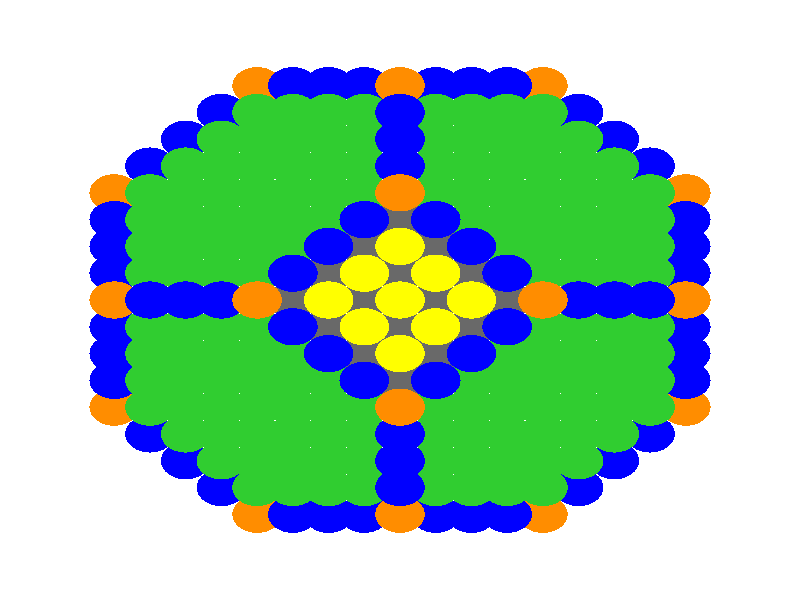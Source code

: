 #version 3.6;
#include "colors.inc"
#include "finish.inc"

global_settings {assumed_gamma 2.2 max_trace_level 6}
background {color White transmit 1.0}
camera {orthographic
  right -43.90*x up 43.90*y
  direction 1.00*z
  location <0,0,50.00> look_at <0,0,0>}


light_source {<  2.00,   3.00,  40.00> color White
  area_light <0.70, 0, 0>, <0, 0.70, 0>, 3, 3
  adaptive 1 jitter}
// no fog
#declare simple = finish {phong 0.7 ambient 0.4 diffuse 0.55}
#declare pale = finish {ambient 0.9 diffuse 0.30 roughness 0.001 specular 0.2 }
#declare intermediate = finish {ambient 0.4 diffuse 0.6 specular 0.1 roughness 0.04}
#declare vmd = finish {ambient 0.2 diffuse 0.80 phong 0.25 phong_size 10.0 specular 0.2 roughness 0.1}
#declare jmol = finish {ambient 0.4 diffuse 0.6 specular 1 roughness 0.001 metallic}
#declare ase2 = finish {ambient 0.2 brilliance 3 diffuse 0.6 metallic specular 0.7 roughness 0.04 reflection 0.15}
#declare ase3 = finish {ambient 0.4 brilliance 2 diffuse 0.6 metallic specular 1.0 roughness 0.001 reflection 0.0}
#declare glass = finish {ambient 0.4 diffuse 0.35 specular 1.0 roughness 0.001}
#declare glass2 = finish {ambient 0.3 diffuse 0.3 specular 1.0 reflection 0.25 roughness 0.001}
#declare Rcell = 0.100;
#declare Rbond = 0.100;

#macro atom(LOC, R, COL, TRANS, FIN)
  sphere{LOC, R texture{pigment{color COL transmit TRANS} finish{FIN}}}
#end
#macro constrain(LOC, R, COL, TRANS FIN)
union{torus{R, Rcell rotate 45*z texture{pigment{color COL transmit TRANS} finish{FIN}}}
     torus{R, Rcell rotate -45*z texture{pigment{color COL transmit TRANS} finish{FIN}}}
     translate LOC}
#end

// no cell vertices
atom(<-13.72,  -9.80, -15.68>, 1.36, rgbt <0.00, 0.00, 1.00, 0.00>, 0.0, ase3) // #0
atom(<-15.68,  -5.88, -17.64>, 1.36, rgbt <0.00, 0.00, 1.00, 0.00>, 0.0, ase3) // #1
atom(<-13.72,  -7.84, -17.64>, 1.36, rgbt <0.20, 0.80, 0.20, 0.00>, 0.0, ase3) // #2
atom(<-13.72,  -5.88, -19.60>, 1.36, rgbt <0.20, 0.80, 0.20, 0.00>, 0.0, ase3) // #3
atom(<-15.68,  -7.84, -15.68>, 1.36, rgbt <1.00, 0.55, 0.00, 0.00>, 0.0, ase3) // #4
atom(<-15.68,  -5.88, -13.72>, 1.36, rgbt <0.00, 0.00, 1.00, 0.00>, 0.0, ase3) // #5
atom(<-13.72,  -7.84, -13.72>, 1.36, rgbt <0.20, 0.80, 0.20, 0.00>, 0.0, ase3) // #6
atom(<-13.72,  -5.88, -15.68>, 1.36, rgbt <0.41, 0.41, 0.41, 0.00>, 0.0, ase3) // #7
atom(<-13.72,  -5.88, -11.76>, 1.36, rgbt <0.20, 0.80, 0.20, 0.00>, 0.0, ase3) // #8
atom(<-15.68,  -1.96, -21.56>, 1.36, rgbt <0.00, 0.00, 1.00, 0.00>, 0.0, ase3) // #9
atom(<-13.72,  -3.92, -21.56>, 1.36, rgbt <0.20, 0.80, 0.20, 0.00>, 0.0, ase3) // #10
atom(<-13.72,  -1.96, -23.52>, 1.36, rgbt <0.20, 0.80, 0.20, 0.00>, 0.0, ase3) // #11
atom(<-15.68,  -3.92, -19.60>, 1.36, rgbt <0.00, 0.00, 1.00, 0.00>, 0.0, ase3) // #12
atom(<-15.68,  -1.96, -17.64>, 1.36, rgbt <1.00, 1.00, 0.00, 0.00>, 0.0, ase3) // #13
atom(<-13.72,  -3.92, -17.64>, 1.36, rgbt <0.41, 0.41, 0.41, 0.00>, 0.0, ase3) // #14
atom(<-13.72,  -1.96, -19.60>, 1.36, rgbt <0.41, 0.41, 0.41, 0.00>, 0.0, ase3) // #15
atom(<-15.68,  -3.92, -15.68>, 1.36, rgbt <1.00, 1.00, 0.00, 0.00>, 0.0, ase3) // #16
atom(<-15.68,  -1.96, -13.72>, 1.36, rgbt <1.00, 1.00, 0.00, 0.00>, 0.0, ase3) // #17
atom(<-13.72,  -3.92, -13.72>, 1.36, rgbt <0.41, 0.41, 0.41, 0.00>, 0.0, ase3) // #18
atom(<-13.72,  -1.96, -15.68>, 1.36, rgbt <0.41, 0.41, 0.41, 0.00>, 0.0, ase3) // #19
atom(<-15.68,  -3.92, -11.76>, 1.36, rgbt <0.00, 0.00, 1.00, 0.00>, 0.0, ase3) // #20
atom(<-15.68,  -1.96,  -9.80>, 1.36, rgbt <0.00, 0.00, 1.00, 0.00>, 0.0, ase3) // #21
atom(<-13.72,  -3.92,  -9.80>, 1.36, rgbt <0.20, 0.80, 0.20, 0.00>, 0.0, ase3) // #22
atom(<-13.72,  -1.96, -11.76>, 1.36, rgbt <0.41, 0.41, 0.41, 0.00>, 0.0, ase3) // #23
atom(<-13.72,  -1.96,  -7.84>, 1.36, rgbt <0.20, 0.80, 0.20, 0.00>, 0.0, ase3) // #24
atom(<-13.72,   0.00, -25.48>, 1.36, rgbt <0.00, 0.00, 1.00, 0.00>, 0.0, ase3) // #25
atom(<-15.68,   0.00, -23.52>, 1.36, rgbt <1.00, 0.55, 0.00, 0.00>, 0.0, ase3) // #26
atom(<-15.68,   1.96, -21.56>, 1.36, rgbt <0.00, 0.00, 1.00, 0.00>, 0.0, ase3) // #27
atom(<-13.72,   0.00, -21.56>, 1.36, rgbt <0.41, 0.41, 0.41, 0.00>, 0.0, ase3) // #28
atom(<-13.72,   1.96, -23.52>, 1.36, rgbt <0.20, 0.80, 0.20, 0.00>, 0.0, ase3) // #29
atom(<-15.68,   0.00, -19.60>, 1.36, rgbt <1.00, 1.00, 0.00, 0.00>, 0.0, ase3) // #30
atom(<-15.68,   1.96, -17.64>, 1.36, rgbt <1.00, 1.00, 0.00, 0.00>, 0.0, ase3) // #31
atom(<-13.72,   0.00, -17.64>, 1.36, rgbt <0.41, 0.41, 0.41, 0.00>, 0.0, ase3) // #32
atom(<-13.72,   1.96, -19.60>, 1.36, rgbt <0.41, 0.41, 0.41, 0.00>, 0.0, ase3) // #33
atom(<-15.68,   0.00, -15.68>, 1.36, rgbt <1.00, 1.00, 0.00, 0.00>, 0.0, ase3) // #34
atom(<-15.68,   1.96, -13.72>, 1.36, rgbt <1.00, 1.00, 0.00, 0.00>, 0.0, ase3) // #35
atom(<-13.72,   0.00, -13.72>, 1.36, rgbt <0.41, 0.41, 0.41, 0.00>, 0.0, ase3) // #36
atom(<-13.72,   1.96, -15.68>, 1.36, rgbt <0.41, 0.41, 0.41, 0.00>, 0.0, ase3) // #37
atom(<-15.68,   0.00, -11.76>, 1.36, rgbt <1.00, 1.00, 0.00, 0.00>, 0.0, ase3) // #38
atom(<-15.68,   1.96,  -9.80>, 1.36, rgbt <0.00, 0.00, 1.00, 0.00>, 0.0, ase3) // #39
atom(<-13.72,   0.00,  -9.80>, 1.36, rgbt <0.41, 0.41, 0.41, 0.00>, 0.0, ase3) // #40
atom(<-13.72,   1.96, -11.76>, 1.36, rgbt <0.41, 0.41, 0.41, 0.00>, 0.0, ase3) // #41
atom(<-15.68,   0.00,  -7.84>, 1.36, rgbt <1.00, 0.55, 0.00, 0.00>, 0.0, ase3) // #42
atom(<-13.72,   0.00,  -5.88>, 1.36, rgbt <0.00, 0.00, 1.00, 0.00>, 0.0, ase3) // #43
atom(<-13.72,   1.96,  -7.84>, 1.36, rgbt <0.20, 0.80, 0.20, 0.00>, 0.0, ase3) // #44
atom(<-13.72,   3.92, -21.56>, 1.36, rgbt <0.20, 0.80, 0.20, 0.00>, 0.0, ase3) // #45
atom(<-15.68,   3.92, -19.60>, 1.36, rgbt <0.00, 0.00, 1.00, 0.00>, 0.0, ase3) // #46
atom(<-15.68,   5.88, -17.64>, 1.36, rgbt <0.00, 0.00, 1.00, 0.00>, 0.0, ase3) // #47
atom(<-13.72,   3.92, -17.64>, 1.36, rgbt <0.41, 0.41, 0.41, 0.00>, 0.0, ase3) // #48
atom(<-13.72,   5.88, -19.60>, 1.36, rgbt <0.20, 0.80, 0.20, 0.00>, 0.0, ase3) // #49
atom(<-15.68,   3.92, -15.68>, 1.36, rgbt <1.00, 1.00, 0.00, 0.00>, 0.0, ase3) // #50
atom(<-15.68,   5.88, -13.72>, 1.36, rgbt <0.00, 0.00, 1.00, 0.00>, 0.0, ase3) // #51
atom(<-13.72,   3.92, -13.72>, 1.36, rgbt <0.41, 0.41, 0.41, 0.00>, 0.0, ase3) // #52
atom(<-13.72,   5.88, -15.68>, 1.36, rgbt <0.41, 0.41, 0.41, 0.00>, 0.0, ase3) // #53
atom(<-15.68,   3.92, -11.76>, 1.36, rgbt <0.00, 0.00, 1.00, 0.00>, 0.0, ase3) // #54
atom(<-13.72,   3.92,  -9.80>, 1.36, rgbt <0.20, 0.80, 0.20, 0.00>, 0.0, ase3) // #55
atom(<-13.72,   5.88, -11.76>, 1.36, rgbt <0.20, 0.80, 0.20, 0.00>, 0.0, ase3) // #56
atom(<-13.72,   7.84, -17.64>, 1.36, rgbt <0.20, 0.80, 0.20, 0.00>, 0.0, ase3) // #57
atom(<-15.68,   7.84, -15.68>, 1.36, rgbt <1.00, 0.55, 0.00, 0.00>, 0.0, ase3) // #58
atom(<-13.72,   7.84, -13.72>, 1.36, rgbt <0.20, 0.80, 0.20, 0.00>, 0.0, ase3) // #59
atom(<-13.72,   9.80, -15.68>, 1.36, rgbt <0.00, 0.00, 1.00, 0.00>, 0.0, ase3) // #60
atom(< -9.80, -13.72, -15.68>, 1.36, rgbt <0.00, 0.00, 1.00, 0.00>, 0.0, ase3) // #61
atom(<-11.76,  -9.80, -17.64>, 1.36, rgbt <0.20, 0.80, 0.20, 0.00>, 0.0, ase3) // #62
atom(< -9.80, -11.76, -17.64>, 1.36, rgbt <0.20, 0.80, 0.20, 0.00>, 0.0, ase3) // #63
atom(< -9.80,  -9.80, -19.60>, 1.36, rgbt <0.20, 0.80, 0.20, 0.00>, 0.0, ase3) // #64
atom(<-11.76, -11.76, -15.68>, 1.36, rgbt <0.00, 0.00, 1.00, 0.00>, 0.0, ase3) // #65
atom(<-11.76,  -9.80, -13.72>, 1.36, rgbt <0.20, 0.80, 0.20, 0.00>, 0.0, ase3) // #66
atom(< -9.80, -11.76, -13.72>, 1.36, rgbt <0.20, 0.80, 0.20, 0.00>, 0.0, ase3) // #67
atom(< -9.80,  -9.80, -15.68>, 1.36, rgbt <0.41, 0.41, 0.41, 0.00>, 0.0, ase3) // #68
atom(< -9.80,  -9.80, -11.76>, 1.36, rgbt <0.20, 0.80, 0.20, 0.00>, 0.0, ase3) // #69
atom(<-11.76,  -5.88, -21.56>, 1.36, rgbt <0.20, 0.80, 0.20, 0.00>, 0.0, ase3) // #70
atom(< -9.80,  -7.84, -21.56>, 1.36, rgbt <0.20, 0.80, 0.20, 0.00>, 0.0, ase3) // #71
atom(< -9.80,  -5.88, -23.52>, 1.36, rgbt <0.20, 0.80, 0.20, 0.00>, 0.0, ase3) // #72
atom(<-11.76,  -7.84, -19.60>, 1.36, rgbt <0.20, 0.80, 0.20, 0.00>, 0.0, ase3) // #73
atom(<-11.76,  -5.88, -17.64>, 1.36, rgbt <0.41, 0.41, 0.41, 0.00>, 0.0, ase3) // #74
atom(< -9.80,  -7.84, -17.64>, 1.36, rgbt <0.41, 0.41, 0.41, 0.00>, 0.0, ase3) // #75
atom(< -9.80,  -5.88, -19.60>, 1.36, rgbt <0.41, 0.41, 0.41, 0.00>, 0.0, ase3) // #76
atom(<-11.76,  -7.84, -15.68>, 1.36, rgbt <0.41, 0.41, 0.41, 0.00>, 0.0, ase3) // #77
atom(<-11.76,  -5.88, -13.72>, 1.36, rgbt <0.41, 0.41, 0.41, 0.00>, 0.0, ase3) // #78
atom(< -9.80,  -7.84, -13.72>, 1.36, rgbt <0.41, 0.41, 0.41, 0.00>, 0.0, ase3) // #79
atom(< -9.80,  -5.88, -15.68>, 1.36, rgbt <0.41, 0.41, 0.41, 0.00>, 0.0, ase3) // #80
atom(<-11.76,  -7.84, -11.76>, 1.36, rgbt <0.20, 0.80, 0.20, 0.00>, 0.0, ase3) // #81
atom(<-11.76,  -5.88,  -9.80>, 1.36, rgbt <0.20, 0.80, 0.20, 0.00>, 0.0, ase3) // #82
atom(< -9.80,  -7.84,  -9.80>, 1.36, rgbt <0.20, 0.80, 0.20, 0.00>, 0.0, ase3) // #83
atom(< -9.80,  -5.88, -11.76>, 1.36, rgbt <0.41, 0.41, 0.41, 0.00>, 0.0, ase3) // #84
atom(< -9.80,  -5.88,  -7.84>, 1.36, rgbt <0.20, 0.80, 0.20, 0.00>, 0.0, ase3) // #85
atom(<-11.76,  -1.96, -25.48>, 1.36, rgbt <0.20, 0.80, 0.20, 0.00>, 0.0, ase3) // #86
atom(< -9.80,  -3.92, -25.48>, 1.36, rgbt <0.20, 0.80, 0.20, 0.00>, 0.0, ase3) // #87
atom(< -9.80,  -1.96, -27.44>, 1.36, rgbt <0.20, 0.80, 0.20, 0.00>, 0.0, ase3) // #88
atom(<-11.76,  -3.92, -23.52>, 1.36, rgbt <0.20, 0.80, 0.20, 0.00>, 0.0, ase3) // #89
atom(<-11.76,  -1.96, -21.56>, 1.36, rgbt <0.41, 0.41, 0.41, 0.00>, 0.0, ase3) // #90
atom(< -9.80,  -3.92, -21.56>, 1.36, rgbt <0.41, 0.41, 0.41, 0.00>, 0.0, ase3) // #91
atom(< -9.80,  -1.96, -23.52>, 1.36, rgbt <0.41, 0.41, 0.41, 0.00>, 0.0, ase3) // #92
atom(<-11.76,  -3.92, -19.60>, 1.36, rgbt <0.41, 0.41, 0.41, 0.00>, 0.0, ase3) // #93
atom(<-11.76,  -1.96, -17.64>, 1.36, rgbt <0.41, 0.41, 0.41, 0.00>, 0.0, ase3) // #94
atom(< -9.80,  -3.92, -17.64>, 1.36, rgbt <0.41, 0.41, 0.41, 0.00>, 0.0, ase3) // #95
atom(< -9.80,  -1.96, -19.60>, 1.36, rgbt <0.41, 0.41, 0.41, 0.00>, 0.0, ase3) // #96
atom(<-11.76,  -3.92, -15.68>, 1.36, rgbt <0.41, 0.41, 0.41, 0.00>, 0.0, ase3) // #97
atom(<-11.76,  -1.96, -13.72>, 1.36, rgbt <0.41, 0.41, 0.41, 0.00>, 0.0, ase3) // #98
atom(< -9.80,  -3.92, -13.72>, 1.36, rgbt <0.41, 0.41, 0.41, 0.00>, 0.0, ase3) // #99
atom(< -9.80,  -1.96, -15.68>, 1.36, rgbt <0.41, 0.41, 0.41, 0.00>, 0.0, ase3) // #100
atom(<-11.76,  -3.92, -11.76>, 1.36, rgbt <0.41, 0.41, 0.41, 0.00>, 0.0, ase3) // #101
atom(<-11.76,  -1.96,  -9.80>, 1.36, rgbt <0.41, 0.41, 0.41, 0.00>, 0.0, ase3) // #102
atom(< -9.80,  -3.92,  -9.80>, 1.36, rgbt <0.41, 0.41, 0.41, 0.00>, 0.0, ase3) // #103
atom(< -9.80,  -1.96, -11.76>, 1.36, rgbt <0.41, 0.41, 0.41, 0.00>, 0.0, ase3) // #104
atom(<-11.76,  -3.92,  -7.84>, 1.36, rgbt <0.20, 0.80, 0.20, 0.00>, 0.0, ase3) // #105
atom(<-11.76,  -1.96,  -5.88>, 1.36, rgbt <0.20, 0.80, 0.20, 0.00>, 0.0, ase3) // #106
atom(< -9.80,  -3.92,  -5.88>, 1.36, rgbt <0.20, 0.80, 0.20, 0.00>, 0.0, ase3) // #107
atom(< -9.80,  -1.96,  -7.84>, 1.36, rgbt <0.41, 0.41, 0.41, 0.00>, 0.0, ase3) // #108
atom(< -9.80,  -1.96,  -3.92>, 1.36, rgbt <0.20, 0.80, 0.20, 0.00>, 0.0, ase3) // #109
atom(< -9.80,   0.00, -29.40>, 1.36, rgbt <0.00, 0.00, 1.00, 0.00>, 0.0, ase3) // #110
atom(<-11.76,   0.00, -27.44>, 1.36, rgbt <0.00, 0.00, 1.00, 0.00>, 0.0, ase3) // #111
atom(<-11.76,   1.96, -25.48>, 1.36, rgbt <0.20, 0.80, 0.20, 0.00>, 0.0, ase3) // #112
atom(< -9.80,   0.00, -25.48>, 1.36, rgbt <0.41, 0.41, 0.41, 0.00>, 0.0, ase3) // #113
atom(< -9.80,   1.96, -27.44>, 1.36, rgbt <0.20, 0.80, 0.20, 0.00>, 0.0, ase3) // #114
atom(<-11.76,   0.00, -23.52>, 1.36, rgbt <0.41, 0.41, 0.41, 0.00>, 0.0, ase3) // #115
atom(<-11.76,   1.96, -21.56>, 1.36, rgbt <0.41, 0.41, 0.41, 0.00>, 0.0, ase3) // #116
atom(< -9.80,   0.00, -21.56>, 1.36, rgbt <0.41, 0.41, 0.41, 0.00>, 0.0, ase3) // #117
atom(< -9.80,   1.96, -23.52>, 1.36, rgbt <0.41, 0.41, 0.41, 0.00>, 0.0, ase3) // #118
atom(<-11.76,   0.00, -19.60>, 1.36, rgbt <0.41, 0.41, 0.41, 0.00>, 0.0, ase3) // #119
atom(<-11.76,   1.96, -17.64>, 1.36, rgbt <0.41, 0.41, 0.41, 0.00>, 0.0, ase3) // #120
atom(< -9.80,   0.00, -17.64>, 1.36, rgbt <0.41, 0.41, 0.41, 0.00>, 0.0, ase3) // #121
atom(< -9.80,   1.96, -19.60>, 1.36, rgbt <0.41, 0.41, 0.41, 0.00>, 0.0, ase3) // #122
atom(<-11.76,   0.00, -15.68>, 1.36, rgbt <0.41, 0.41, 0.41, 0.00>, 0.0, ase3) // #123
atom(<-11.76,   1.96, -13.72>, 1.36, rgbt <0.41, 0.41, 0.41, 0.00>, 0.0, ase3) // #124
atom(< -9.80,   0.00, -13.72>, 1.36, rgbt <0.41, 0.41, 0.41, 0.00>, 0.0, ase3) // #125
atom(< -9.80,   1.96, -15.68>, 1.36, rgbt <0.41, 0.41, 0.41, 0.00>, 0.0, ase3) // #126
atom(<-11.76,   0.00, -11.76>, 1.36, rgbt <0.41, 0.41, 0.41, 0.00>, 0.0, ase3) // #127
atom(<-11.76,   1.96,  -9.80>, 1.36, rgbt <0.41, 0.41, 0.41, 0.00>, 0.0, ase3) // #128
atom(< -9.80,   0.00,  -9.80>, 1.36, rgbt <0.41, 0.41, 0.41, 0.00>, 0.0, ase3) // #129
atom(< -9.80,   1.96, -11.76>, 1.36, rgbt <0.41, 0.41, 0.41, 0.00>, 0.0, ase3) // #130
atom(<-11.76,   0.00,  -7.84>, 1.36, rgbt <0.41, 0.41, 0.41, 0.00>, 0.0, ase3) // #131
atom(<-11.76,   1.96,  -5.88>, 1.36, rgbt <0.20, 0.80, 0.20, 0.00>, 0.0, ase3) // #132
atom(< -9.80,   0.00,  -5.88>, 1.36, rgbt <0.41, 0.41, 0.41, 0.00>, 0.0, ase3) // #133
atom(< -9.80,   1.96,  -7.84>, 1.36, rgbt <0.41, 0.41, 0.41, 0.00>, 0.0, ase3) // #134
atom(<-11.76,   0.00,  -3.92>, 1.36, rgbt <0.00, 0.00, 1.00, 0.00>, 0.0, ase3) // #135
atom(< -9.80,   0.00,  -1.96>, 1.36, rgbt <0.00, 0.00, 1.00, 0.00>, 0.0, ase3) // #136
atom(< -9.80,   1.96,  -3.92>, 1.36, rgbt <0.20, 0.80, 0.20, 0.00>, 0.0, ase3) // #137
atom(< -9.80,   3.92, -25.48>, 1.36, rgbt <0.20, 0.80, 0.20, 0.00>, 0.0, ase3) // #138
atom(<-11.76,   3.92, -23.52>, 1.36, rgbt <0.20, 0.80, 0.20, 0.00>, 0.0, ase3) // #139
atom(<-11.76,   5.88, -21.56>, 1.36, rgbt <0.20, 0.80, 0.20, 0.00>, 0.0, ase3) // #140
atom(< -9.80,   3.92, -21.56>, 1.36, rgbt <0.41, 0.41, 0.41, 0.00>, 0.0, ase3) // #141
atom(< -9.80,   5.88, -23.52>, 1.36, rgbt <0.20, 0.80, 0.20, 0.00>, 0.0, ase3) // #142
atom(<-11.76,   3.92, -19.60>, 1.36, rgbt <0.41, 0.41, 0.41, 0.00>, 0.0, ase3) // #143
atom(<-11.76,   5.88, -17.64>, 1.36, rgbt <0.41, 0.41, 0.41, 0.00>, 0.0, ase3) // #144
atom(< -9.80,   3.92, -17.64>, 1.36, rgbt <0.41, 0.41, 0.41, 0.00>, 0.0, ase3) // #145
atom(< -9.80,   5.88, -19.60>, 1.36, rgbt <0.41, 0.41, 0.41, 0.00>, 0.0, ase3) // #146
atom(<-11.76,   3.92, -15.68>, 1.36, rgbt <0.41, 0.41, 0.41, 0.00>, 0.0, ase3) // #147
atom(<-11.76,   5.88, -13.72>, 1.36, rgbt <0.41, 0.41, 0.41, 0.00>, 0.0, ase3) // #148
atom(< -9.80,   3.92, -13.72>, 1.36, rgbt <0.41, 0.41, 0.41, 0.00>, 0.0, ase3) // #149
atom(< -9.80,   5.88, -15.68>, 1.36, rgbt <0.41, 0.41, 0.41, 0.00>, 0.0, ase3) // #150
atom(<-11.76,   3.92, -11.76>, 1.36, rgbt <0.41, 0.41, 0.41, 0.00>, 0.0, ase3) // #151
atom(<-11.76,   5.88,  -9.80>, 1.36, rgbt <0.20, 0.80, 0.20, 0.00>, 0.0, ase3) // #152
atom(< -9.80,   3.92,  -9.80>, 1.36, rgbt <0.41, 0.41, 0.41, 0.00>, 0.0, ase3) // #153
atom(< -9.80,   5.88, -11.76>, 1.36, rgbt <0.41, 0.41, 0.41, 0.00>, 0.0, ase3) // #154
atom(<-11.76,   3.92,  -7.84>, 1.36, rgbt <0.20, 0.80, 0.20, 0.00>, 0.0, ase3) // #155
atom(< -9.80,   3.92,  -5.88>, 1.36, rgbt <0.20, 0.80, 0.20, 0.00>, 0.0, ase3) // #156
atom(< -9.80,   5.88,  -7.84>, 1.36, rgbt <0.20, 0.80, 0.20, 0.00>, 0.0, ase3) // #157
atom(< -9.80,   7.84, -21.56>, 1.36, rgbt <0.20, 0.80, 0.20, 0.00>, 0.0, ase3) // #158
atom(<-11.76,   7.84, -19.60>, 1.36, rgbt <0.20, 0.80, 0.20, 0.00>, 0.0, ase3) // #159
atom(<-11.76,   9.80, -17.64>, 1.36, rgbt <0.20, 0.80, 0.20, 0.00>, 0.0, ase3) // #160
atom(< -9.80,   7.84, -17.64>, 1.36, rgbt <0.41, 0.41, 0.41, 0.00>, 0.0, ase3) // #161
atom(< -9.80,   9.80, -19.60>, 1.36, rgbt <0.20, 0.80, 0.20, 0.00>, 0.0, ase3) // #162
atom(<-11.76,   7.84, -15.68>, 1.36, rgbt <0.41, 0.41, 0.41, 0.00>, 0.0, ase3) // #163
atom(<-11.76,   9.80, -13.72>, 1.36, rgbt <0.20, 0.80, 0.20, 0.00>, 0.0, ase3) // #164
atom(< -9.80,   7.84, -13.72>, 1.36, rgbt <0.41, 0.41, 0.41, 0.00>, 0.0, ase3) // #165
atom(< -9.80,   9.80, -15.68>, 1.36, rgbt <0.41, 0.41, 0.41, 0.00>, 0.0, ase3) // #166
atom(<-11.76,   7.84, -11.76>, 1.36, rgbt <0.20, 0.80, 0.20, 0.00>, 0.0, ase3) // #167
atom(< -9.80,   7.84,  -9.80>, 1.36, rgbt <0.20, 0.80, 0.20, 0.00>, 0.0, ase3) // #168
atom(< -9.80,   9.80, -11.76>, 1.36, rgbt <0.20, 0.80, 0.20, 0.00>, 0.0, ase3) // #169
atom(< -9.80,  11.76, -17.64>, 1.36, rgbt <0.20, 0.80, 0.20, 0.00>, 0.0, ase3) // #170
atom(<-11.76,  11.76, -15.68>, 1.36, rgbt <0.00, 0.00, 1.00, 0.00>, 0.0, ase3) // #171
atom(< -9.80,  11.76, -13.72>, 1.36, rgbt <0.20, 0.80, 0.20, 0.00>, 0.0, ase3) // #172
atom(< -9.80,  13.72, -15.68>, 1.36, rgbt <0.00, 0.00, 1.00, 0.00>, 0.0, ase3) // #173
atom(< -7.84, -13.72, -17.64>, 1.36, rgbt <0.20, 0.80, 0.20, 0.00>, 0.0, ase3) // #174
atom(< -5.88, -15.68, -17.64>, 1.36, rgbt <0.00, 0.00, 1.00, 0.00>, 0.0, ase3) // #175
atom(< -5.88, -13.72, -19.60>, 1.36, rgbt <0.20, 0.80, 0.20, 0.00>, 0.0, ase3) // #176
atom(< -7.84, -15.68, -15.68>, 1.36, rgbt <1.00, 0.55, 0.00, 0.00>, 0.0, ase3) // #177
atom(< -7.84, -13.72, -13.72>, 1.36, rgbt <0.20, 0.80, 0.20, 0.00>, 0.0, ase3) // #178
atom(< -5.88, -15.68, -13.72>, 1.36, rgbt <0.00, 0.00, 1.00, 0.00>, 0.0, ase3) // #179
atom(< -5.88, -13.72, -15.68>, 1.36, rgbt <0.41, 0.41, 0.41, 0.00>, 0.0, ase3) // #180
atom(< -5.88, -13.72, -11.76>, 1.36, rgbt <0.20, 0.80, 0.20, 0.00>, 0.0, ase3) // #181
atom(< -7.84,  -9.80, -21.56>, 1.36, rgbt <0.20, 0.80, 0.20, 0.00>, 0.0, ase3) // #182
atom(< -5.88, -11.76, -21.56>, 1.36, rgbt <0.20, 0.80, 0.20, 0.00>, 0.0, ase3) // #183
atom(< -5.88,  -9.80, -23.52>, 1.36, rgbt <0.20, 0.80, 0.20, 0.00>, 0.0, ase3) // #184
atom(< -7.84, -11.76, -19.60>, 1.36, rgbt <0.20, 0.80, 0.20, 0.00>, 0.0, ase3) // #185
atom(< -7.84,  -9.80, -17.64>, 1.36, rgbt <0.41, 0.41, 0.41, 0.00>, 0.0, ase3) // #186
atom(< -5.88, -11.76, -17.64>, 1.36, rgbt <0.41, 0.41, 0.41, 0.00>, 0.0, ase3) // #187
atom(< -5.88,  -9.80, -19.60>, 1.36, rgbt <0.41, 0.41, 0.41, 0.00>, 0.0, ase3) // #188
atom(< -7.84, -11.76, -15.68>, 1.36, rgbt <0.41, 0.41, 0.41, 0.00>, 0.0, ase3) // #189
atom(< -7.84,  -9.80, -13.72>, 1.36, rgbt <0.41, 0.41, 0.41, 0.00>, 0.0, ase3) // #190
atom(< -5.88, -11.76, -13.72>, 1.36, rgbt <0.41, 0.41, 0.41, 0.00>, 0.0, ase3) // #191
atom(< -5.88,  -9.80, -15.68>, 1.36, rgbt <0.41, 0.41, 0.41, 0.00>, 0.0, ase3) // #192
atom(< -7.84, -11.76, -11.76>, 1.36, rgbt <0.20, 0.80, 0.20, 0.00>, 0.0, ase3) // #193
atom(< -7.84,  -9.80,  -9.80>, 1.36, rgbt <0.20, 0.80, 0.20, 0.00>, 0.0, ase3) // #194
atom(< -5.88, -11.76,  -9.80>, 1.36, rgbt <0.20, 0.80, 0.20, 0.00>, 0.0, ase3) // #195
atom(< -5.88,  -9.80, -11.76>, 1.36, rgbt <0.41, 0.41, 0.41, 0.00>, 0.0, ase3) // #196
atom(< -5.88,  -9.80,  -7.84>, 1.36, rgbt <0.20, 0.80, 0.20, 0.00>, 0.0, ase3) // #197
atom(< -7.84,  -5.88, -25.48>, 1.36, rgbt <0.20, 0.80, 0.20, 0.00>, 0.0, ase3) // #198
atom(< -5.88,  -7.84, -25.48>, 1.36, rgbt <0.20, 0.80, 0.20, 0.00>, 0.0, ase3) // #199
atom(< -5.88,  -5.88, -27.44>, 1.36, rgbt <0.20, 0.80, 0.20, 0.00>, 0.0, ase3) // #200
atom(< -7.84,  -7.84, -23.52>, 1.36, rgbt <0.20, 0.80, 0.20, 0.00>, 0.0, ase3) // #201
atom(< -7.84,  -5.88, -21.56>, 1.36, rgbt <0.41, 0.41, 0.41, 0.00>, 0.0, ase3) // #202
atom(< -5.88,  -7.84, -21.56>, 1.36, rgbt <0.41, 0.41, 0.41, 0.00>, 0.0, ase3) // #203
atom(< -5.88,  -5.88, -23.52>, 1.36, rgbt <0.41, 0.41, 0.41, 0.00>, 0.0, ase3) // #204
atom(< -7.84,  -7.84, -19.60>, 1.36, rgbt <0.41, 0.41, 0.41, 0.00>, 0.0, ase3) // #205
atom(< -7.84,  -5.88, -17.64>, 1.36, rgbt <0.41, 0.41, 0.41, 0.00>, 0.0, ase3) // #206
atom(< -5.88,  -7.84, -17.64>, 1.36, rgbt <0.41, 0.41, 0.41, 0.00>, 0.0, ase3) // #207
atom(< -5.88,  -5.88, -19.60>, 1.36, rgbt <0.41, 0.41, 0.41, 0.00>, 0.0, ase3) // #208
atom(< -7.84,  -7.84, -15.68>, 1.36, rgbt <0.41, 0.41, 0.41, 0.00>, 0.0, ase3) // #209
atom(< -7.84,  -5.88, -13.72>, 1.36, rgbt <0.41, 0.41, 0.41, 0.00>, 0.0, ase3) // #210
atom(< -5.88,  -7.84, -13.72>, 1.36, rgbt <0.41, 0.41, 0.41, 0.00>, 0.0, ase3) // #211
atom(< -5.88,  -5.88, -15.68>, 1.36, rgbt <0.41, 0.41, 0.41, 0.00>, 0.0, ase3) // #212
atom(< -7.84,  -7.84, -11.76>, 1.36, rgbt <0.41, 0.41, 0.41, 0.00>, 0.0, ase3) // #213
atom(< -7.84,  -5.88,  -9.80>, 1.36, rgbt <0.41, 0.41, 0.41, 0.00>, 0.0, ase3) // #214
atom(< -5.88,  -7.84,  -9.80>, 1.36, rgbt <0.41, 0.41, 0.41, 0.00>, 0.0, ase3) // #215
atom(< -5.88,  -5.88, -11.76>, 1.36, rgbt <0.41, 0.41, 0.41, 0.00>, 0.0, ase3) // #216
atom(< -7.84,  -7.84,  -7.84>, 1.36, rgbt <0.20, 0.80, 0.20, 0.00>, 0.0, ase3) // #217
atom(< -7.84,  -5.88,  -5.88>, 1.36, rgbt <0.20, 0.80, 0.20, 0.00>, 0.0, ase3) // #218
atom(< -5.88,  -7.84,  -5.88>, 1.36, rgbt <0.20, 0.80, 0.20, 0.00>, 0.0, ase3) // #219
atom(< -5.88,  -5.88,  -7.84>, 1.36, rgbt <0.41, 0.41, 0.41, 0.00>, 0.0, ase3) // #220
atom(< -5.88,  -5.88,  -3.92>, 1.36, rgbt <0.20, 0.80, 0.20, 0.00>, 0.0, ase3) // #221
atom(< -7.84,  -1.96, -29.40>, 1.36, rgbt <0.20, 0.80, 0.20, 0.00>, 0.0, ase3) // #222
atom(< -5.88,  -3.92, -29.40>, 1.36, rgbt <0.20, 0.80, 0.20, 0.00>, 0.0, ase3) // #223
atom(< -5.88,  -1.96, -31.36>, 1.36, rgbt <0.00, 0.00, 1.00, 0.00>, 0.0, ase3) // #224
atom(< -7.84,  -3.92, -27.44>, 1.36, rgbt <0.20, 0.80, 0.20, 0.00>, 0.0, ase3) // #225
atom(< -7.84,  -1.96, -25.48>, 1.36, rgbt <0.41, 0.41, 0.41, 0.00>, 0.0, ase3) // #226
atom(< -5.88,  -3.92, -25.48>, 1.36, rgbt <0.41, 0.41, 0.41, 0.00>, 0.0, ase3) // #227
atom(< -5.88,  -1.96, -27.44>, 1.36, rgbt <0.41, 0.41, 0.41, 0.00>, 0.0, ase3) // #228
atom(< -7.84,  -3.92, -23.52>, 1.36, rgbt <0.41, 0.41, 0.41, 0.00>, 0.0, ase3) // #229
atom(< -7.84,  -1.96, -21.56>, 1.36, rgbt <0.41, 0.41, 0.41, 0.00>, 0.0, ase3) // #230
atom(< -5.88,  -3.92, -21.56>, 1.36, rgbt <0.41, 0.41, 0.41, 0.00>, 0.0, ase3) // #231
atom(< -5.88,  -1.96, -23.52>, 1.36, rgbt <0.41, 0.41, 0.41, 0.00>, 0.0, ase3) // #232
atom(< -7.84,  -3.92, -19.60>, 1.36, rgbt <0.41, 0.41, 0.41, 0.00>, 0.0, ase3) // #233
atom(< -7.84,  -1.96, -17.64>, 1.36, rgbt <0.41, 0.41, 0.41, 0.00>, 0.0, ase3) // #234
atom(< -5.88,  -3.92, -17.64>, 1.36, rgbt <0.41, 0.41, 0.41, 0.00>, 0.0, ase3) // #235
atom(< -5.88,  -1.96, -19.60>, 1.36, rgbt <0.41, 0.41, 0.41, 0.00>, 0.0, ase3) // #236
atom(< -7.84,  -3.92, -15.68>, 1.36, rgbt <0.41, 0.41, 0.41, 0.00>, 0.0, ase3) // #237
atom(< -7.84,  -1.96, -13.72>, 1.36, rgbt <0.41, 0.41, 0.41, 0.00>, 0.0, ase3) // #238
atom(< -5.88,  -3.92, -13.72>, 1.36, rgbt <0.41, 0.41, 0.41, 0.00>, 0.0, ase3) // #239
atom(< -5.88,  -1.96, -15.68>, 1.36, rgbt <0.41, 0.41, 0.41, 0.00>, 0.0, ase3) // #240
atom(< -7.84,  -3.92, -11.76>, 1.36, rgbt <0.41, 0.41, 0.41, 0.00>, 0.0, ase3) // #241
atom(< -7.84,  -1.96,  -9.80>, 1.36, rgbt <0.41, 0.41, 0.41, 0.00>, 0.0, ase3) // #242
atom(< -5.88,  -3.92,  -9.80>, 1.36, rgbt <0.41, 0.41, 0.41, 0.00>, 0.0, ase3) // #243
atom(< -5.88,  -1.96, -11.76>, 1.36, rgbt <0.41, 0.41, 0.41, 0.00>, 0.0, ase3) // #244
atom(< -7.84,  -3.92,  -7.84>, 1.36, rgbt <0.41, 0.41, 0.41, 0.00>, 0.0, ase3) // #245
atom(< -7.84,  -1.96,  -5.88>, 1.36, rgbt <0.41, 0.41, 0.41, 0.00>, 0.0, ase3) // #246
atom(< -5.88,  -3.92,  -5.88>, 1.36, rgbt <0.41, 0.41, 0.41, 0.00>, 0.0, ase3) // #247
atom(< -5.88,  -1.96,  -7.84>, 1.36, rgbt <0.41, 0.41, 0.41, 0.00>, 0.0, ase3) // #248
atom(< -7.84,  -3.92,  -3.92>, 1.36, rgbt <0.20, 0.80, 0.20, 0.00>, 0.0, ase3) // #249
atom(< -7.84,  -1.96,  -1.96>, 1.36, rgbt <0.20, 0.80, 0.20, 0.00>, 0.0, ase3) // #250
atom(< -5.88,  -3.92,  -1.96>, 1.36, rgbt <0.20, 0.80, 0.20, 0.00>, 0.0, ase3) // #251
atom(< -5.88,  -1.96,  -3.92>, 1.36, rgbt <0.41, 0.41, 0.41, 0.00>, 0.0, ase3) // #252
atom(< -5.88,  -1.96,   0.00>, 1.36, rgbt <0.00, 0.00, 1.00, 0.00>, 0.0, ase3) // #253
atom(< -7.84,   0.00, -31.36>, 1.36, rgbt <1.00, 0.55, 0.00, 0.00>, 0.0, ase3) // #254
atom(< -7.84,   1.96, -29.40>, 1.36, rgbt <0.20, 0.80, 0.20, 0.00>, 0.0, ase3) // #255
atom(< -5.88,   0.00, -29.40>, 1.36, rgbt <0.41, 0.41, 0.41, 0.00>, 0.0, ase3) // #256
atom(< -5.88,   1.96, -31.36>, 1.36, rgbt <0.00, 0.00, 1.00, 0.00>, 0.0, ase3) // #257
atom(< -7.84,   0.00, -27.44>, 1.36, rgbt <0.41, 0.41, 0.41, 0.00>, 0.0, ase3) // #258
atom(< -7.84,   1.96, -25.48>, 1.36, rgbt <0.41, 0.41, 0.41, 0.00>, 0.0, ase3) // #259
atom(< -5.88,   0.00, -25.48>, 1.36, rgbt <0.41, 0.41, 0.41, 0.00>, 0.0, ase3) // #260
atom(< -5.88,   1.96, -27.44>, 1.36, rgbt <0.41, 0.41, 0.41, 0.00>, 0.0, ase3) // #261
atom(< -7.84,   0.00, -23.52>, 1.36, rgbt <0.41, 0.41, 0.41, 0.00>, 0.0, ase3) // #262
atom(< -7.84,   1.96, -21.56>, 1.36, rgbt <0.41, 0.41, 0.41, 0.00>, 0.0, ase3) // #263
atom(< -5.88,   0.00, -21.56>, 1.36, rgbt <0.41, 0.41, 0.41, 0.00>, 0.0, ase3) // #264
atom(< -5.88,   1.96, -23.52>, 1.36, rgbt <0.41, 0.41, 0.41, 0.00>, 0.0, ase3) // #265
atom(< -7.84,   0.00, -19.60>, 1.36, rgbt <0.41, 0.41, 0.41, 0.00>, 0.0, ase3) // #266
atom(< -7.84,   1.96, -17.64>, 1.36, rgbt <0.41, 0.41, 0.41, 0.00>, 0.0, ase3) // #267
atom(< -5.88,   0.00, -17.64>, 1.36, rgbt <0.41, 0.41, 0.41, 0.00>, 0.0, ase3) // #268
atom(< -5.88,   1.96, -19.60>, 1.36, rgbt <0.41, 0.41, 0.41, 0.00>, 0.0, ase3) // #269
atom(< -7.84,   0.00, -15.68>, 1.36, rgbt <0.41, 0.41, 0.41, 0.00>, 0.0, ase3) // #270
atom(< -7.84,   1.96, -13.72>, 1.36, rgbt <0.41, 0.41, 0.41, 0.00>, 0.0, ase3) // #271
atom(< -5.88,   0.00, -13.72>, 1.36, rgbt <0.41, 0.41, 0.41, 0.00>, 0.0, ase3) // #272
atom(< -5.88,   1.96, -15.68>, 1.36, rgbt <0.41, 0.41, 0.41, 0.00>, 0.0, ase3) // #273
atom(< -7.84,   0.00, -11.76>, 1.36, rgbt <0.41, 0.41, 0.41, 0.00>, 0.0, ase3) // #274
atom(< -7.84,   1.96,  -9.80>, 1.36, rgbt <0.41, 0.41, 0.41, 0.00>, 0.0, ase3) // #275
atom(< -5.88,   0.00,  -9.80>, 1.36, rgbt <0.41, 0.41, 0.41, 0.00>, 0.0, ase3) // #276
atom(< -5.88,   1.96, -11.76>, 1.36, rgbt <0.41, 0.41, 0.41, 0.00>, 0.0, ase3) // #277
atom(< -7.84,   0.00,  -7.84>, 1.36, rgbt <0.41, 0.41, 0.41, 0.00>, 0.0, ase3) // #278
atom(< -7.84,   1.96,  -5.88>, 1.36, rgbt <0.41, 0.41, 0.41, 0.00>, 0.0, ase3) // #279
atom(< -5.88,   0.00,  -5.88>, 1.36, rgbt <0.41, 0.41, 0.41, 0.00>, 0.0, ase3) // #280
atom(< -5.88,   1.96,  -7.84>, 1.36, rgbt <0.41, 0.41, 0.41, 0.00>, 0.0, ase3) // #281
atom(< -7.84,   0.00,  -3.92>, 1.36, rgbt <0.41, 0.41, 0.41, 0.00>, 0.0, ase3) // #282
atom(< -7.84,   1.96,  -1.96>, 1.36, rgbt <0.20, 0.80, 0.20, 0.00>, 0.0, ase3) // #283
atom(< -5.88,   0.00,  -1.96>, 1.36, rgbt <0.41, 0.41, 0.41, 0.00>, 0.0, ase3) // #284
atom(< -5.88,   1.96,  -3.92>, 1.36, rgbt <0.41, 0.41, 0.41, 0.00>, 0.0, ase3) // #285
atom(< -7.84,   0.00,   0.00>, 1.36, rgbt <1.00, 0.55, 0.00, 0.00>, 0.0, ase3) // #286
atom(< -5.88,   1.96,   0.00>, 1.36, rgbt <0.00, 0.00, 1.00, 0.00>, 0.0, ase3) // #287
atom(< -5.88,   3.92, -29.40>, 1.36, rgbt <0.20, 0.80, 0.20, 0.00>, 0.0, ase3) // #288
atom(< -7.84,   3.92, -27.44>, 1.36, rgbt <0.20, 0.80, 0.20, 0.00>, 0.0, ase3) // #289
atom(< -7.84,   5.88, -25.48>, 1.36, rgbt <0.20, 0.80, 0.20, 0.00>, 0.0, ase3) // #290
atom(< -5.88,   3.92, -25.48>, 1.36, rgbt <0.41, 0.41, 0.41, 0.00>, 0.0, ase3) // #291
atom(< -5.88,   5.88, -27.44>, 1.36, rgbt <0.20, 0.80, 0.20, 0.00>, 0.0, ase3) // #292
atom(< -7.84,   3.92, -23.52>, 1.36, rgbt <0.41, 0.41, 0.41, 0.00>, 0.0, ase3) // #293
atom(< -7.84,   5.88, -21.56>, 1.36, rgbt <0.41, 0.41, 0.41, 0.00>, 0.0, ase3) // #294
atom(< -5.88,   3.92, -21.56>, 1.36, rgbt <0.41, 0.41, 0.41, 0.00>, 0.0, ase3) // #295
atom(< -5.88,   5.88, -23.52>, 1.36, rgbt <0.41, 0.41, 0.41, 0.00>, 0.0, ase3) // #296
atom(< -7.84,   3.92, -19.60>, 1.36, rgbt <0.41, 0.41, 0.41, 0.00>, 0.0, ase3) // #297
atom(< -7.84,   5.88, -17.64>, 1.36, rgbt <0.41, 0.41, 0.41, 0.00>, 0.0, ase3) // #298
atom(< -5.88,   3.92, -17.64>, 1.36, rgbt <0.41, 0.41, 0.41, 0.00>, 0.0, ase3) // #299
atom(< -5.88,   5.88, -19.60>, 1.36, rgbt <0.41, 0.41, 0.41, 0.00>, 0.0, ase3) // #300
atom(< -7.84,   3.92, -15.68>, 1.36, rgbt <0.41, 0.41, 0.41, 0.00>, 0.0, ase3) // #301
atom(< -7.84,   5.88, -13.72>, 1.36, rgbt <0.41, 0.41, 0.41, 0.00>, 0.0, ase3) // #302
atom(< -5.88,   3.92, -13.72>, 1.36, rgbt <0.41, 0.41, 0.41, 0.00>, 0.0, ase3) // #303
atom(< -5.88,   5.88, -15.68>, 1.36, rgbt <0.41, 0.41, 0.41, 0.00>, 0.0, ase3) // #304
atom(< -7.84,   3.92, -11.76>, 1.36, rgbt <0.41, 0.41, 0.41, 0.00>, 0.0, ase3) // #305
atom(< -7.84,   5.88,  -9.80>, 1.36, rgbt <0.41, 0.41, 0.41, 0.00>, 0.0, ase3) // #306
atom(< -5.88,   3.92,  -9.80>, 1.36, rgbt <0.41, 0.41, 0.41, 0.00>, 0.0, ase3) // #307
atom(< -5.88,   5.88, -11.76>, 1.36, rgbt <0.41, 0.41, 0.41, 0.00>, 0.0, ase3) // #308
atom(< -7.84,   3.92,  -7.84>, 1.36, rgbt <0.41, 0.41, 0.41, 0.00>, 0.0, ase3) // #309
atom(< -7.84,   5.88,  -5.88>, 1.36, rgbt <0.20, 0.80, 0.20, 0.00>, 0.0, ase3) // #310
atom(< -5.88,   3.92,  -5.88>, 1.36, rgbt <0.41, 0.41, 0.41, 0.00>, 0.0, ase3) // #311
atom(< -5.88,   5.88,  -7.84>, 1.36, rgbt <0.41, 0.41, 0.41, 0.00>, 0.0, ase3) // #312
atom(< -7.84,   3.92,  -3.92>, 1.36, rgbt <0.20, 0.80, 0.20, 0.00>, 0.0, ase3) // #313
atom(< -5.88,   3.92,  -1.96>, 1.36, rgbt <0.20, 0.80, 0.20, 0.00>, 0.0, ase3) // #314
atom(< -5.88,   5.88,  -3.92>, 1.36, rgbt <0.20, 0.80, 0.20, 0.00>, 0.0, ase3) // #315
atom(< -5.88,   7.84, -25.48>, 1.36, rgbt <0.20, 0.80, 0.20, 0.00>, 0.0, ase3) // #316
atom(< -7.84,   7.84, -23.52>, 1.36, rgbt <0.20, 0.80, 0.20, 0.00>, 0.0, ase3) // #317
atom(< -7.84,   9.80, -21.56>, 1.36, rgbt <0.20, 0.80, 0.20, 0.00>, 0.0, ase3) // #318
atom(< -5.88,   7.84, -21.56>, 1.36, rgbt <0.41, 0.41, 0.41, 0.00>, 0.0, ase3) // #319
atom(< -5.88,   9.80, -23.52>, 1.36, rgbt <0.20, 0.80, 0.20, 0.00>, 0.0, ase3) // #320
atom(< -7.84,   7.84, -19.60>, 1.36, rgbt <0.41, 0.41, 0.41, 0.00>, 0.0, ase3) // #321
atom(< -7.84,   9.80, -17.64>, 1.36, rgbt <0.41, 0.41, 0.41, 0.00>, 0.0, ase3) // #322
atom(< -5.88,   7.84, -17.64>, 1.36, rgbt <0.41, 0.41, 0.41, 0.00>, 0.0, ase3) // #323
atom(< -5.88,   9.80, -19.60>, 1.36, rgbt <0.41, 0.41, 0.41, 0.00>, 0.0, ase3) // #324
atom(< -7.84,   7.84, -15.68>, 1.36, rgbt <0.41, 0.41, 0.41, 0.00>, 0.0, ase3) // #325
atom(< -7.84,   9.80, -13.72>, 1.36, rgbt <0.41, 0.41, 0.41, 0.00>, 0.0, ase3) // #326
atom(< -5.88,   7.84, -13.72>, 1.36, rgbt <0.41, 0.41, 0.41, 0.00>, 0.0, ase3) // #327
atom(< -5.88,   9.80, -15.68>, 1.36, rgbt <0.41, 0.41, 0.41, 0.00>, 0.0, ase3) // #328
atom(< -7.84,   7.84, -11.76>, 1.36, rgbt <0.41, 0.41, 0.41, 0.00>, 0.0, ase3) // #329
atom(< -7.84,   9.80,  -9.80>, 1.36, rgbt <0.20, 0.80, 0.20, 0.00>, 0.0, ase3) // #330
atom(< -5.88,   7.84,  -9.80>, 1.36, rgbt <0.41, 0.41, 0.41, 0.00>, 0.0, ase3) // #331
atom(< -5.88,   9.80, -11.76>, 1.36, rgbt <0.41, 0.41, 0.41, 0.00>, 0.0, ase3) // #332
atom(< -7.84,   7.84,  -7.84>, 1.36, rgbt <0.20, 0.80, 0.20, 0.00>, 0.0, ase3) // #333
atom(< -5.88,   7.84,  -5.88>, 1.36, rgbt <0.20, 0.80, 0.20, 0.00>, 0.0, ase3) // #334
atom(< -5.88,   9.80,  -7.84>, 1.36, rgbt <0.20, 0.80, 0.20, 0.00>, 0.0, ase3) // #335
atom(< -5.88,  11.76, -21.56>, 1.36, rgbt <0.20, 0.80, 0.20, 0.00>, 0.0, ase3) // #336
atom(< -7.84,  11.76, -19.60>, 1.36, rgbt <0.20, 0.80, 0.20, 0.00>, 0.0, ase3) // #337
atom(< -7.84,  13.72, -17.64>, 1.36, rgbt <0.20, 0.80, 0.20, 0.00>, 0.0, ase3) // #338
atom(< -5.88,  11.76, -17.64>, 1.36, rgbt <0.41, 0.41, 0.41, 0.00>, 0.0, ase3) // #339
atom(< -5.88,  13.72, -19.60>, 1.36, rgbt <0.20, 0.80, 0.20, 0.00>, 0.0, ase3) // #340
atom(< -7.84,  11.76, -15.68>, 1.36, rgbt <0.41, 0.41, 0.41, 0.00>, 0.0, ase3) // #341
atom(< -7.84,  13.72, -13.72>, 1.36, rgbt <0.20, 0.80, 0.20, 0.00>, 0.0, ase3) // #342
atom(< -5.88,  11.76, -13.72>, 1.36, rgbt <0.41, 0.41, 0.41, 0.00>, 0.0, ase3) // #343
atom(< -5.88,  13.72, -15.68>, 1.36, rgbt <0.41, 0.41, 0.41, 0.00>, 0.0, ase3) // #344
atom(< -7.84,  11.76, -11.76>, 1.36, rgbt <0.20, 0.80, 0.20, 0.00>, 0.0, ase3) // #345
atom(< -5.88,  11.76,  -9.80>, 1.36, rgbt <0.20, 0.80, 0.20, 0.00>, 0.0, ase3) // #346
atom(< -5.88,  13.72, -11.76>, 1.36, rgbt <0.20, 0.80, 0.20, 0.00>, 0.0, ase3) // #347
atom(< -5.88,  15.68, -17.64>, 1.36, rgbt <0.00, 0.00, 1.00, 0.00>, 0.0, ase3) // #348
atom(< -7.84,  15.68, -15.68>, 1.36, rgbt <1.00, 0.55, 0.00, 0.00>, 0.0, ase3) // #349
atom(< -5.88,  15.68, -13.72>, 1.36, rgbt <0.00, 0.00, 1.00, 0.00>, 0.0, ase3) // #350
atom(< -3.92, -13.72, -21.56>, 1.36, rgbt <0.20, 0.80, 0.20, 0.00>, 0.0, ase3) // #351
atom(< -1.96, -15.68, -21.56>, 1.36, rgbt <0.00, 0.00, 1.00, 0.00>, 0.0, ase3) // #352
atom(< -1.96, -13.72, -23.52>, 1.36, rgbt <0.20, 0.80, 0.20, 0.00>, 0.0, ase3) // #353
atom(< -3.92, -15.68, -19.60>, 1.36, rgbt <0.00, 0.00, 1.00, 0.00>, 0.0, ase3) // #354
atom(< -3.92, -13.72, -17.64>, 1.36, rgbt <0.41, 0.41, 0.41, 0.00>, 0.0, ase3) // #355
atom(< -1.96, -15.68, -17.64>, 1.36, rgbt <1.00, 1.00, 0.00, 0.00>, 0.0, ase3) // #356
atom(< -1.96, -13.72, -19.60>, 1.36, rgbt <0.41, 0.41, 0.41, 0.00>, 0.0, ase3) // #357
atom(< -3.92, -15.68, -15.68>, 1.36, rgbt <1.00, 1.00, 0.00, 0.00>, 0.0, ase3) // #358
atom(< -3.92, -13.72, -13.72>, 1.36, rgbt <0.41, 0.41, 0.41, 0.00>, 0.0, ase3) // #359
atom(< -1.96, -15.68, -13.72>, 1.36, rgbt <1.00, 1.00, 0.00, 0.00>, 0.0, ase3) // #360
atom(< -1.96, -13.72, -15.68>, 1.36, rgbt <0.41, 0.41, 0.41, 0.00>, 0.0, ase3) // #361
atom(< -3.92, -15.68, -11.76>, 1.36, rgbt <0.00, 0.00, 1.00, 0.00>, 0.0, ase3) // #362
atom(< -3.92, -13.72,  -9.80>, 1.36, rgbt <0.20, 0.80, 0.20, 0.00>, 0.0, ase3) // #363
atom(< -1.96, -15.68,  -9.80>, 1.36, rgbt <0.00, 0.00, 1.00, 0.00>, 0.0, ase3) // #364
atom(< -1.96, -13.72, -11.76>, 1.36, rgbt <0.41, 0.41, 0.41, 0.00>, 0.0, ase3) // #365
atom(< -1.96, -13.72,  -7.84>, 1.36, rgbt <0.20, 0.80, 0.20, 0.00>, 0.0, ase3) // #366
atom(< -3.92,  -9.80, -25.48>, 1.36, rgbt <0.20, 0.80, 0.20, 0.00>, 0.0, ase3) // #367
atom(< -1.96, -11.76, -25.48>, 1.36, rgbt <0.20, 0.80, 0.20, 0.00>, 0.0, ase3) // #368
atom(< -1.96,  -9.80, -27.44>, 1.36, rgbt <0.20, 0.80, 0.20, 0.00>, 0.0, ase3) // #369
atom(< -3.92, -11.76, -23.52>, 1.36, rgbt <0.20, 0.80, 0.20, 0.00>, 0.0, ase3) // #370
atom(< -3.92,  -9.80, -21.56>, 1.36, rgbt <0.41, 0.41, 0.41, 0.00>, 0.0, ase3) // #371
atom(< -1.96, -11.76, -21.56>, 1.36, rgbt <0.41, 0.41, 0.41, 0.00>, 0.0, ase3) // #372
atom(< -1.96,  -9.80, -23.52>, 1.36, rgbt <0.41, 0.41, 0.41, 0.00>, 0.0, ase3) // #373
atom(< -3.92, -11.76, -19.60>, 1.36, rgbt <0.41, 0.41, 0.41, 0.00>, 0.0, ase3) // #374
atom(< -3.92,  -9.80, -17.64>, 1.36, rgbt <0.41, 0.41, 0.41, 0.00>, 0.0, ase3) // #375
atom(< -1.96, -11.76, -17.64>, 1.36, rgbt <0.41, 0.41, 0.41, 0.00>, 0.0, ase3) // #376
atom(< -1.96,  -9.80, -19.60>, 1.36, rgbt <0.41, 0.41, 0.41, 0.00>, 0.0, ase3) // #377
atom(< -3.92, -11.76, -15.68>, 1.36, rgbt <0.41, 0.41, 0.41, 0.00>, 0.0, ase3) // #378
atom(< -3.92,  -9.80, -13.72>, 1.36, rgbt <0.41, 0.41, 0.41, 0.00>, 0.0, ase3) // #379
atom(< -1.96, -11.76, -13.72>, 1.36, rgbt <0.41, 0.41, 0.41, 0.00>, 0.0, ase3) // #380
atom(< -1.96,  -9.80, -15.68>, 1.36, rgbt <0.41, 0.41, 0.41, 0.00>, 0.0, ase3) // #381
atom(< -3.92, -11.76, -11.76>, 1.36, rgbt <0.41, 0.41, 0.41, 0.00>, 0.0, ase3) // #382
atom(< -3.92,  -9.80,  -9.80>, 1.36, rgbt <0.41, 0.41, 0.41, 0.00>, 0.0, ase3) // #383
atom(< -1.96, -11.76,  -9.80>, 1.36, rgbt <0.41, 0.41, 0.41, 0.00>, 0.0, ase3) // #384
atom(< -1.96,  -9.80, -11.76>, 1.36, rgbt <0.41, 0.41, 0.41, 0.00>, 0.0, ase3) // #385
atom(< -3.92, -11.76,  -7.84>, 1.36, rgbt <0.20, 0.80, 0.20, 0.00>, 0.0, ase3) // #386
atom(< -3.92,  -9.80,  -5.88>, 1.36, rgbt <0.20, 0.80, 0.20, 0.00>, 0.0, ase3) // #387
atom(< -1.96, -11.76,  -5.88>, 1.36, rgbt <0.20, 0.80, 0.20, 0.00>, 0.0, ase3) // #388
atom(< -1.96,  -9.80,  -7.84>, 1.36, rgbt <0.41, 0.41, 0.41, 0.00>, 0.0, ase3) // #389
atom(< -1.96,  -9.80,  -3.92>, 1.36, rgbt <0.20, 0.80, 0.20, 0.00>, 0.0, ase3) // #390
atom(< -3.92,  -5.88, -29.40>, 1.36, rgbt <0.20, 0.80, 0.20, 0.00>, 0.0, ase3) // #391
atom(< -1.96,  -7.84, -29.40>, 1.36, rgbt <0.20, 0.80, 0.20, 0.00>, 0.0, ase3) // #392
atom(< -1.96,  -5.88, -31.36>, 1.36, rgbt <0.00, 0.00, 1.00, 0.00>, 0.0, ase3) // #393
atom(< -3.92,  -7.84, -27.44>, 1.36, rgbt <0.20, 0.80, 0.20, 0.00>, 0.0, ase3) // #394
atom(< -3.92,  -5.88, -25.48>, 1.36, rgbt <0.41, 0.41, 0.41, 0.00>, 0.0, ase3) // #395
atom(< -1.96,  -7.84, -25.48>, 1.36, rgbt <0.41, 0.41, 0.41, 0.00>, 0.0, ase3) // #396
atom(< -1.96,  -5.88, -27.44>, 1.36, rgbt <0.41, 0.41, 0.41, 0.00>, 0.0, ase3) // #397
atom(< -3.92,  -7.84, -23.52>, 1.36, rgbt <0.41, 0.41, 0.41, 0.00>, 0.0, ase3) // #398
atom(< -3.92,  -5.88, -21.56>, 1.36, rgbt <0.41, 0.41, 0.41, 0.00>, 0.0, ase3) // #399
atom(< -1.96,  -7.84, -21.56>, 1.36, rgbt <0.41, 0.41, 0.41, 0.00>, 0.0, ase3) // #400
atom(< -1.96,  -5.88, -23.52>, 1.36, rgbt <0.41, 0.41, 0.41, 0.00>, 0.0, ase3) // #401
atom(< -3.92,  -7.84, -19.60>, 1.36, rgbt <0.41, 0.41, 0.41, 0.00>, 0.0, ase3) // #402
atom(< -3.92,  -5.88, -17.64>, 1.36, rgbt <0.41, 0.41, 0.41, 0.00>, 0.0, ase3) // #403
atom(< -1.96,  -7.84, -17.64>, 1.36, rgbt <0.41, 0.41, 0.41, 0.00>, 0.0, ase3) // #404
atom(< -1.96,  -5.88, -19.60>, 1.36, rgbt <0.41, 0.41, 0.41, 0.00>, 0.0, ase3) // #405
atom(< -3.92,  -7.84, -15.68>, 1.36, rgbt <0.41, 0.41, 0.41, 0.00>, 0.0, ase3) // #406
atom(< -3.92,  -5.88, -13.72>, 1.36, rgbt <0.41, 0.41, 0.41, 0.00>, 0.0, ase3) // #407
atom(< -1.96,  -7.84, -13.72>, 1.36, rgbt <0.41, 0.41, 0.41, 0.00>, 0.0, ase3) // #408
atom(< -1.96,  -5.88, -15.68>, 1.36, rgbt <0.41, 0.41, 0.41, 0.00>, 0.0, ase3) // #409
atom(< -3.92,  -7.84, -11.76>, 1.36, rgbt <0.41, 0.41, 0.41, 0.00>, 0.0, ase3) // #410
atom(< -3.92,  -5.88,  -9.80>, 1.36, rgbt <0.41, 0.41, 0.41, 0.00>, 0.0, ase3) // #411
atom(< -1.96,  -7.84,  -9.80>, 1.36, rgbt <0.41, 0.41, 0.41, 0.00>, 0.0, ase3) // #412
atom(< -1.96,  -5.88, -11.76>, 1.36, rgbt <0.41, 0.41, 0.41, 0.00>, 0.0, ase3) // #413
atom(< -3.92,  -7.84,  -7.84>, 1.36, rgbt <0.41, 0.41, 0.41, 0.00>, 0.0, ase3) // #414
atom(< -3.92,  -5.88,  -5.88>, 1.36, rgbt <0.41, 0.41, 0.41, 0.00>, 0.0, ase3) // #415
atom(< -1.96,  -7.84,  -5.88>, 1.36, rgbt <0.41, 0.41, 0.41, 0.00>, 0.0, ase3) // #416
atom(< -1.96,  -5.88,  -7.84>, 1.36, rgbt <0.41, 0.41, 0.41, 0.00>, 0.0, ase3) // #417
atom(< -3.92,  -7.84,  -3.92>, 1.36, rgbt <0.20, 0.80, 0.20, 0.00>, 0.0, ase3) // #418
atom(< -3.92,  -5.88,  -1.96>, 1.36, rgbt <0.20, 0.80, 0.20, 0.00>, 0.0, ase3) // #419
atom(< -1.96,  -7.84,  -1.96>, 1.36, rgbt <0.20, 0.80, 0.20, 0.00>, 0.0, ase3) // #420
atom(< -1.96,  -5.88,  -3.92>, 1.36, rgbt <0.41, 0.41, 0.41, 0.00>, 0.0, ase3) // #421
atom(< -1.96,  -5.88,   0.00>, 1.36, rgbt <0.00, 0.00, 1.00, 0.00>, 0.0, ase3) // #422
atom(< -3.92,  -3.92, -31.36>, 1.36, rgbt <0.00, 0.00, 1.00, 0.00>, 0.0, ase3) // #423
atom(< -3.92,  -1.96, -29.40>, 1.36, rgbt <0.41, 0.41, 0.41, 0.00>, 0.0, ase3) // #424
atom(< -1.96,  -3.92, -29.40>, 1.36, rgbt <0.41, 0.41, 0.41, 0.00>, 0.0, ase3) // #425
atom(< -1.96,  -1.96, -31.36>, 1.36, rgbt <1.00, 1.00, 0.00, 0.00>, 0.0, ase3) // #426
atom(< -3.92,  -3.92, -27.44>, 1.36, rgbt <0.41, 0.41, 0.41, 0.00>, 0.0, ase3) // #427
atom(< -3.92,  -1.96, -25.48>, 1.36, rgbt <0.41, 0.41, 0.41, 0.00>, 0.0, ase3) // #428
atom(< -1.96,  -3.92, -25.48>, 1.36, rgbt <0.41, 0.41, 0.41, 0.00>, 0.0, ase3) // #429
atom(< -1.96,  -1.96, -27.44>, 1.36, rgbt <0.41, 0.41, 0.41, 0.00>, 0.0, ase3) // #430
atom(< -3.92,  -3.92, -23.52>, 1.36, rgbt <0.41, 0.41, 0.41, 0.00>, 0.0, ase3) // #431
atom(< -3.92,  -1.96, -21.56>, 1.36, rgbt <0.41, 0.41, 0.41, 0.00>, 0.0, ase3) // #432
atom(< -1.96,  -3.92, -21.56>, 1.36, rgbt <0.41, 0.41, 0.41, 0.00>, 0.0, ase3) // #433
atom(< -1.96,  -1.96, -23.52>, 1.36, rgbt <0.41, 0.41, 0.41, 0.00>, 0.0, ase3) // #434
atom(< -3.92,  -3.92, -19.60>, 1.36, rgbt <0.41, 0.41, 0.41, 0.00>, 0.0, ase3) // #435
atom(< -3.92,  -1.96, -17.64>, 1.36, rgbt <0.41, 0.41, 0.41, 0.00>, 0.0, ase3) // #436
atom(< -1.96,  -3.92, -17.64>, 1.36, rgbt <0.41, 0.41, 0.41, 0.00>, 0.0, ase3) // #437
atom(< -1.96,  -1.96, -19.60>, 1.36, rgbt <0.41, 0.41, 0.41, 0.00>, 0.0, ase3) // #438
atom(< -3.92,  -3.92, -15.68>, 1.36, rgbt <0.41, 0.41, 0.41, 0.00>, 0.0, ase3) // #439
atom(< -3.92,  -1.96, -13.72>, 1.36, rgbt <0.41, 0.41, 0.41, 0.00>, 0.0, ase3) // #440
atom(< -1.96,  -3.92, -13.72>, 1.36, rgbt <0.41, 0.41, 0.41, 0.00>, 0.0, ase3) // #441
atom(< -1.96,  -1.96, -15.68>, 1.36, rgbt <0.41, 0.41, 0.41, 0.00>, 0.0, ase3) // #442
atom(< -3.92,  -3.92, -11.76>, 1.36, rgbt <0.41, 0.41, 0.41, 0.00>, 0.0, ase3) // #443
atom(< -3.92,  -1.96,  -9.80>, 1.36, rgbt <0.41, 0.41, 0.41, 0.00>, 0.0, ase3) // #444
atom(< -1.96,  -3.92,  -9.80>, 1.36, rgbt <0.41, 0.41, 0.41, 0.00>, 0.0, ase3) // #445
atom(< -1.96,  -1.96, -11.76>, 1.36, rgbt <0.41, 0.41, 0.41, 0.00>, 0.0, ase3) // #446
atom(< -3.92,  -3.92,  -7.84>, 1.36, rgbt <0.41, 0.41, 0.41, 0.00>, 0.0, ase3) // #447
atom(< -3.92,  -1.96,  -5.88>, 1.36, rgbt <0.41, 0.41, 0.41, 0.00>, 0.0, ase3) // #448
atom(< -1.96,  -3.92,  -5.88>, 1.36, rgbt <0.41, 0.41, 0.41, 0.00>, 0.0, ase3) // #449
atom(< -1.96,  -1.96,  -7.84>, 1.36, rgbt <0.41, 0.41, 0.41, 0.00>, 0.0, ase3) // #450
atom(< -3.92,  -3.92,  -3.92>, 1.36, rgbt <0.41, 0.41, 0.41, 0.00>, 0.0, ase3) // #451
atom(< -3.92,  -1.96,  -1.96>, 1.36, rgbt <0.41, 0.41, 0.41, 0.00>, 0.0, ase3) // #452
atom(< -1.96,  -3.92,  -1.96>, 1.36, rgbt <0.41, 0.41, 0.41, 0.00>, 0.0, ase3) // #453
atom(< -1.96,  -1.96,  -3.92>, 1.36, rgbt <0.41, 0.41, 0.41, 0.00>, 0.0, ase3) // #454
atom(< -3.92,  -3.92,   0.00>, 1.36, rgbt <0.00, 0.00, 1.00, 0.00>, 0.0, ase3) // #455
atom(< -1.96,  -1.96,   0.00>, 1.36, rgbt <1.00, 1.00, 0.00, 0.00>, 0.0, ase3) // #456
atom(< -3.92,   0.00, -31.36>, 1.36, rgbt <1.00, 1.00, 0.00, 0.00>, 0.0, ase3) // #457
atom(< -3.92,   1.96, -29.40>, 1.36, rgbt <0.41, 0.41, 0.41, 0.00>, 0.0, ase3) // #458
atom(< -1.96,   0.00, -29.40>, 1.36, rgbt <0.41, 0.41, 0.41, 0.00>, 0.0, ase3) // #459
atom(< -1.96,   1.96, -31.36>, 1.36, rgbt <1.00, 1.00, 0.00, 0.00>, 0.0, ase3) // #460
atom(< -3.92,   0.00, -27.44>, 1.36, rgbt <0.41, 0.41, 0.41, 0.00>, 0.0, ase3) // #461
atom(< -3.92,   1.96, -25.48>, 1.36, rgbt <0.41, 0.41, 0.41, 0.00>, 0.0, ase3) // #462
atom(< -1.96,   0.00, -25.48>, 1.36, rgbt <0.41, 0.41, 0.41, 0.00>, 0.0, ase3) // #463
atom(< -1.96,   1.96, -27.44>, 1.36, rgbt <0.41, 0.41, 0.41, 0.00>, 0.0, ase3) // #464
atom(< -3.92,   0.00, -23.52>, 1.36, rgbt <0.41, 0.41, 0.41, 0.00>, 0.0, ase3) // #465
atom(< -3.92,   1.96, -21.56>, 1.36, rgbt <0.41, 0.41, 0.41, 0.00>, 0.0, ase3) // #466
atom(< -1.96,   0.00, -21.56>, 1.36, rgbt <0.41, 0.41, 0.41, 0.00>, 0.0, ase3) // #467
atom(< -1.96,   1.96, -23.52>, 1.36, rgbt <0.41, 0.41, 0.41, 0.00>, 0.0, ase3) // #468
atom(< -3.92,   0.00, -19.60>, 1.36, rgbt <0.41, 0.41, 0.41, 0.00>, 0.0, ase3) // #469
atom(< -3.92,   1.96, -17.64>, 1.36, rgbt <0.41, 0.41, 0.41, 0.00>, 0.0, ase3) // #470
atom(< -1.96,   0.00, -17.64>, 1.36, rgbt <0.41, 0.41, 0.41, 0.00>, 0.0, ase3) // #471
atom(< -1.96,   1.96, -19.60>, 1.36, rgbt <0.41, 0.41, 0.41, 0.00>, 0.0, ase3) // #472
atom(< -3.92,   0.00, -15.68>, 1.36, rgbt <0.41, 0.41, 0.41, 0.00>, 0.0, ase3) // #473
atom(< -3.92,   1.96, -13.72>, 1.36, rgbt <0.41, 0.41, 0.41, 0.00>, 0.0, ase3) // #474
atom(< -1.96,   0.00, -13.72>, 1.36, rgbt <0.41, 0.41, 0.41, 0.00>, 0.0, ase3) // #475
atom(< -1.96,   1.96, -15.68>, 1.36, rgbt <0.41, 0.41, 0.41, 0.00>, 0.0, ase3) // #476
atom(< -3.92,   0.00, -11.76>, 1.36, rgbt <0.41, 0.41, 0.41, 0.00>, 0.0, ase3) // #477
atom(< -3.92,   1.96,  -9.80>, 1.36, rgbt <0.41, 0.41, 0.41, 0.00>, 0.0, ase3) // #478
atom(< -1.96,   0.00,  -9.80>, 1.36, rgbt <0.41, 0.41, 0.41, 0.00>, 0.0, ase3) // #479
atom(< -1.96,   1.96, -11.76>, 1.36, rgbt <0.41, 0.41, 0.41, 0.00>, 0.0, ase3) // #480
atom(< -3.92,   0.00,  -7.84>, 1.36, rgbt <0.41, 0.41, 0.41, 0.00>, 0.0, ase3) // #481
atom(< -3.92,   1.96,  -5.88>, 1.36, rgbt <0.41, 0.41, 0.41, 0.00>, 0.0, ase3) // #482
atom(< -1.96,   0.00,  -5.88>, 1.36, rgbt <0.41, 0.41, 0.41, 0.00>, 0.0, ase3) // #483
atom(< -1.96,   1.96,  -7.84>, 1.36, rgbt <0.41, 0.41, 0.41, 0.00>, 0.0, ase3) // #484
atom(< -3.92,   0.00,  -3.92>, 1.36, rgbt <0.41, 0.41, 0.41, 0.00>, 0.0, ase3) // #485
atom(< -3.92,   1.96,  -1.96>, 1.36, rgbt <0.41, 0.41, 0.41, 0.00>, 0.0, ase3) // #486
atom(< -1.96,   0.00,  -1.96>, 1.36, rgbt <0.41, 0.41, 0.41, 0.00>, 0.0, ase3) // #487
atom(< -1.96,   1.96,  -3.92>, 1.36, rgbt <0.41, 0.41, 0.41, 0.00>, 0.0, ase3) // #488
atom(< -3.92,   0.00,   0.00>, 1.36, rgbt <1.00, 1.00, 0.00, 0.00>, 0.0, ase3) // #489
atom(< -1.96,   1.96,   0.00>, 1.36, rgbt <1.00, 1.00, 0.00, 0.00>, 0.0, ase3) // #490
atom(< -3.92,   3.92, -31.36>, 1.36, rgbt <0.00, 0.00, 1.00, 0.00>, 0.0, ase3) // #491
atom(< -3.92,   5.88, -29.40>, 1.36, rgbt <0.20, 0.80, 0.20, 0.00>, 0.0, ase3) // #492
atom(< -1.96,   3.92, -29.40>, 1.36, rgbt <0.41, 0.41, 0.41, 0.00>, 0.0, ase3) // #493
atom(< -1.96,   5.88, -31.36>, 1.36, rgbt <0.00, 0.00, 1.00, 0.00>, 0.0, ase3) // #494
atom(< -3.92,   3.92, -27.44>, 1.36, rgbt <0.41, 0.41, 0.41, 0.00>, 0.0, ase3) // #495
atom(< -3.92,   5.88, -25.48>, 1.36, rgbt <0.41, 0.41, 0.41, 0.00>, 0.0, ase3) // #496
atom(< -1.96,   3.92, -25.48>, 1.36, rgbt <0.41, 0.41, 0.41, 0.00>, 0.0, ase3) // #497
atom(< -1.96,   5.88, -27.44>, 1.36, rgbt <0.41, 0.41, 0.41, 0.00>, 0.0, ase3) // #498
atom(< -3.92,   3.92, -23.52>, 1.36, rgbt <0.41, 0.41, 0.41, 0.00>, 0.0, ase3) // #499
atom(< -3.92,   5.88, -21.56>, 1.36, rgbt <0.41, 0.41, 0.41, 0.00>, 0.0, ase3) // #500
atom(< -1.96,   3.92, -21.56>, 1.36, rgbt <0.41, 0.41, 0.41, 0.00>, 0.0, ase3) // #501
atom(< -1.96,   5.88, -23.52>, 1.36, rgbt <0.41, 0.41, 0.41, 0.00>, 0.0, ase3) // #502
atom(< -3.92,   3.92, -19.60>, 1.36, rgbt <0.41, 0.41, 0.41, 0.00>, 0.0, ase3) // #503
atom(< -3.92,   5.88, -17.64>, 1.36, rgbt <0.41, 0.41, 0.41, 0.00>, 0.0, ase3) // #504
atom(< -1.96,   3.92, -17.64>, 1.36, rgbt <0.41, 0.41, 0.41, 0.00>, 0.0, ase3) // #505
atom(< -1.96,   5.88, -19.60>, 1.36, rgbt <0.41, 0.41, 0.41, 0.00>, 0.0, ase3) // #506
atom(< -3.92,   3.92, -15.68>, 1.36, rgbt <0.41, 0.41, 0.41, 0.00>, 0.0, ase3) // #507
atom(< -3.92,   5.88, -13.72>, 1.36, rgbt <0.41, 0.41, 0.41, 0.00>, 0.0, ase3) // #508
atom(< -1.96,   3.92, -13.72>, 1.36, rgbt <0.41, 0.41, 0.41, 0.00>, 0.0, ase3) // #509
atom(< -1.96,   5.88, -15.68>, 1.36, rgbt <0.41, 0.41, 0.41, 0.00>, 0.0, ase3) // #510
atom(< -3.92,   3.92, -11.76>, 1.36, rgbt <0.41, 0.41, 0.41, 0.00>, 0.0, ase3) // #511
atom(< -3.92,   5.88,  -9.80>, 1.36, rgbt <0.41, 0.41, 0.41, 0.00>, 0.0, ase3) // #512
atom(< -1.96,   3.92,  -9.80>, 1.36, rgbt <0.41, 0.41, 0.41, 0.00>, 0.0, ase3) // #513
atom(< -1.96,   5.88, -11.76>, 1.36, rgbt <0.41, 0.41, 0.41, 0.00>, 0.0, ase3) // #514
atom(< -3.92,   3.92,  -7.84>, 1.36, rgbt <0.41, 0.41, 0.41, 0.00>, 0.0, ase3) // #515
atom(< -3.92,   5.88,  -5.88>, 1.36, rgbt <0.41, 0.41, 0.41, 0.00>, 0.0, ase3) // #516
atom(< -1.96,   3.92,  -5.88>, 1.36, rgbt <0.41, 0.41, 0.41, 0.00>, 0.0, ase3) // #517
atom(< -1.96,   5.88,  -7.84>, 1.36, rgbt <0.41, 0.41, 0.41, 0.00>, 0.0, ase3) // #518
atom(< -3.92,   3.92,  -3.92>, 1.36, rgbt <0.41, 0.41, 0.41, 0.00>, 0.0, ase3) // #519
atom(< -3.92,   5.88,  -1.96>, 1.36, rgbt <0.20, 0.80, 0.20, 0.00>, 0.0, ase3) // #520
atom(< -1.96,   3.92,  -1.96>, 1.36, rgbt <0.41, 0.41, 0.41, 0.00>, 0.0, ase3) // #521
atom(< -1.96,   5.88,  -3.92>, 1.36, rgbt <0.41, 0.41, 0.41, 0.00>, 0.0, ase3) // #522
atom(< -3.92,   3.92,   0.00>, 1.36, rgbt <0.00, 0.00, 1.00, 0.00>, 0.0, ase3) // #523
atom(< -1.96,   5.88,   0.00>, 1.36, rgbt <0.00, 0.00, 1.00, 0.00>, 0.0, ase3) // #524
atom(< -1.96,   7.84, -29.40>, 1.36, rgbt <0.20, 0.80, 0.20, 0.00>, 0.0, ase3) // #525
atom(< -3.92,   7.84, -27.44>, 1.36, rgbt <0.20, 0.80, 0.20, 0.00>, 0.0, ase3) // #526
atom(< -3.92,   9.80, -25.48>, 1.36, rgbt <0.20, 0.80, 0.20, 0.00>, 0.0, ase3) // #527
atom(< -1.96,   7.84, -25.48>, 1.36, rgbt <0.41, 0.41, 0.41, 0.00>, 0.0, ase3) // #528
atom(< -1.96,   9.80, -27.44>, 1.36, rgbt <0.20, 0.80, 0.20, 0.00>, 0.0, ase3) // #529
atom(< -3.92,   7.84, -23.52>, 1.36, rgbt <0.41, 0.41, 0.41, 0.00>, 0.0, ase3) // #530
atom(< -3.92,   9.80, -21.56>, 1.36, rgbt <0.41, 0.41, 0.41, 0.00>, 0.0, ase3) // #531
atom(< -1.96,   7.84, -21.56>, 1.36, rgbt <0.41, 0.41, 0.41, 0.00>, 0.0, ase3) // #532
atom(< -1.96,   9.80, -23.52>, 1.36, rgbt <0.41, 0.41, 0.41, 0.00>, 0.0, ase3) // #533
atom(< -3.92,   7.84, -19.60>, 1.36, rgbt <0.41, 0.41, 0.41, 0.00>, 0.0, ase3) // #534
atom(< -3.92,   9.80, -17.64>, 1.36, rgbt <0.41, 0.41, 0.41, 0.00>, 0.0, ase3) // #535
atom(< -1.96,   7.84, -17.64>, 1.36, rgbt <0.41, 0.41, 0.41, 0.00>, 0.0, ase3) // #536
atom(< -1.96,   9.80, -19.60>, 1.36, rgbt <0.41, 0.41, 0.41, 0.00>, 0.0, ase3) // #537
atom(< -3.92,   7.84, -15.68>, 1.36, rgbt <0.41, 0.41, 0.41, 0.00>, 0.0, ase3) // #538
atom(< -3.92,   9.80, -13.72>, 1.36, rgbt <0.41, 0.41, 0.41, 0.00>, 0.0, ase3) // #539
atom(< -1.96,   7.84, -13.72>, 1.36, rgbt <0.41, 0.41, 0.41, 0.00>, 0.0, ase3) // #540
atom(< -1.96,   9.80, -15.68>, 1.36, rgbt <0.41, 0.41, 0.41, 0.00>, 0.0, ase3) // #541
atom(< -3.92,   7.84, -11.76>, 1.36, rgbt <0.41, 0.41, 0.41, 0.00>, 0.0, ase3) // #542
atom(< -3.92,   9.80,  -9.80>, 1.36, rgbt <0.41, 0.41, 0.41, 0.00>, 0.0, ase3) // #543
atom(< -1.96,   7.84,  -9.80>, 1.36, rgbt <0.41, 0.41, 0.41, 0.00>, 0.0, ase3) // #544
atom(< -1.96,   9.80, -11.76>, 1.36, rgbt <0.41, 0.41, 0.41, 0.00>, 0.0, ase3) // #545
atom(< -3.92,   7.84,  -7.84>, 1.36, rgbt <0.41, 0.41, 0.41, 0.00>, 0.0, ase3) // #546
atom(< -3.92,   9.80,  -5.88>, 1.36, rgbt <0.20, 0.80, 0.20, 0.00>, 0.0, ase3) // #547
atom(< -1.96,   7.84,  -5.88>, 1.36, rgbt <0.41, 0.41, 0.41, 0.00>, 0.0, ase3) // #548
atom(< -1.96,   9.80,  -7.84>, 1.36, rgbt <0.41, 0.41, 0.41, 0.00>, 0.0, ase3) // #549
atom(< -3.92,   7.84,  -3.92>, 1.36, rgbt <0.20, 0.80, 0.20, 0.00>, 0.0, ase3) // #550
atom(< -1.96,   7.84,  -1.96>, 1.36, rgbt <0.20, 0.80, 0.20, 0.00>, 0.0, ase3) // #551
atom(< -1.96,   9.80,  -3.92>, 1.36, rgbt <0.20, 0.80, 0.20, 0.00>, 0.0, ase3) // #552
atom(< -1.96,  11.76, -25.48>, 1.36, rgbt <0.20, 0.80, 0.20, 0.00>, 0.0, ase3) // #553
atom(< -3.92,  11.76, -23.52>, 1.36, rgbt <0.20, 0.80, 0.20, 0.00>, 0.0, ase3) // #554
atom(< -3.92,  13.72, -21.56>, 1.36, rgbt <0.20, 0.80, 0.20, 0.00>, 0.0, ase3) // #555
atom(< -1.96,  11.76, -21.56>, 1.36, rgbt <0.41, 0.41, 0.41, 0.00>, 0.0, ase3) // #556
atom(< -1.96,  13.72, -23.52>, 1.36, rgbt <0.20, 0.80, 0.20, 0.00>, 0.0, ase3) // #557
atom(< -3.92,  11.76, -19.60>, 1.36, rgbt <0.41, 0.41, 0.41, 0.00>, 0.0, ase3) // #558
atom(< -3.92,  13.72, -17.64>, 1.36, rgbt <0.41, 0.41, 0.41, 0.00>, 0.0, ase3) // #559
atom(< -1.96,  11.76, -17.64>, 1.36, rgbt <0.41, 0.41, 0.41, 0.00>, 0.0, ase3) // #560
atom(< -1.96,  13.72, -19.60>, 1.36, rgbt <0.41, 0.41, 0.41, 0.00>, 0.0, ase3) // #561
atom(< -3.92,  11.76, -15.68>, 1.36, rgbt <0.41, 0.41, 0.41, 0.00>, 0.0, ase3) // #562
atom(< -3.92,  13.72, -13.72>, 1.36, rgbt <0.41, 0.41, 0.41, 0.00>, 0.0, ase3) // #563
atom(< -1.96,  11.76, -13.72>, 1.36, rgbt <0.41, 0.41, 0.41, 0.00>, 0.0, ase3) // #564
atom(< -1.96,  13.72, -15.68>, 1.36, rgbt <0.41, 0.41, 0.41, 0.00>, 0.0, ase3) // #565
atom(< -3.92,  11.76, -11.76>, 1.36, rgbt <0.41, 0.41, 0.41, 0.00>, 0.0, ase3) // #566
atom(< -3.92,  13.72,  -9.80>, 1.36, rgbt <0.20, 0.80, 0.20, 0.00>, 0.0, ase3) // #567
atom(< -1.96,  11.76,  -9.80>, 1.36, rgbt <0.41, 0.41, 0.41, 0.00>, 0.0, ase3) // #568
atom(< -1.96,  13.72, -11.76>, 1.36, rgbt <0.41, 0.41, 0.41, 0.00>, 0.0, ase3) // #569
atom(< -3.92,  11.76,  -7.84>, 1.36, rgbt <0.20, 0.80, 0.20, 0.00>, 0.0, ase3) // #570
atom(< -1.96,  11.76,  -5.88>, 1.36, rgbt <0.20, 0.80, 0.20, 0.00>, 0.0, ase3) // #571
atom(< -1.96,  13.72,  -7.84>, 1.36, rgbt <0.20, 0.80, 0.20, 0.00>, 0.0, ase3) // #572
atom(< -1.96,  15.68, -21.56>, 1.36, rgbt <0.00, 0.00, 1.00, 0.00>, 0.0, ase3) // #573
atom(< -3.92,  15.68, -19.60>, 1.36, rgbt <0.00, 0.00, 1.00, 0.00>, 0.0, ase3) // #574
atom(< -1.96,  15.68, -17.64>, 1.36, rgbt <1.00, 1.00, 0.00, 0.00>, 0.0, ase3) // #575
atom(< -3.92,  15.68, -15.68>, 1.36, rgbt <1.00, 1.00, 0.00, 0.00>, 0.0, ase3) // #576
atom(< -1.96,  15.68, -13.72>, 1.36, rgbt <1.00, 1.00, 0.00, 0.00>, 0.0, ase3) // #577
atom(< -3.92,  15.68, -11.76>, 1.36, rgbt <0.00, 0.00, 1.00, 0.00>, 0.0, ase3) // #578
atom(< -1.96,  15.68,  -9.80>, 1.36, rgbt <0.00, 0.00, 1.00, 0.00>, 0.0, ase3) // #579
atom(<  0.00, -13.72, -25.48>, 1.36, rgbt <0.00, 0.00, 1.00, 0.00>, 0.0, ase3) // #580
atom(<  0.00, -15.68, -23.52>, 1.36, rgbt <1.00, 0.55, 0.00, 0.00>, 0.0, ase3) // #581
atom(<  0.00, -13.72, -21.56>, 1.36, rgbt <0.41, 0.41, 0.41, 0.00>, 0.0, ase3) // #582
atom(<  1.96, -15.68, -21.56>, 1.36, rgbt <0.00, 0.00, 1.00, 0.00>, 0.0, ase3) // #583
atom(<  1.96, -13.72, -23.52>, 1.36, rgbt <0.20, 0.80, 0.20, 0.00>, 0.0, ase3) // #584
atom(<  0.00, -15.68, -19.60>, 1.36, rgbt <1.00, 1.00, 0.00, 0.00>, 0.0, ase3) // #585
atom(<  0.00, -13.72, -17.64>, 1.36, rgbt <0.41, 0.41, 0.41, 0.00>, 0.0, ase3) // #586
atom(<  1.96, -15.68, -17.64>, 1.36, rgbt <1.00, 1.00, 0.00, 0.00>, 0.0, ase3) // #587
atom(<  1.96, -13.72, -19.60>, 1.36, rgbt <0.41, 0.41, 0.41, 0.00>, 0.0, ase3) // #588
atom(<  0.00, -15.68, -15.68>, 1.36, rgbt <1.00, 1.00, 0.00, 0.00>, 0.0, ase3) // #589
atom(<  0.00, -13.72, -13.72>, 1.36, rgbt <0.41, 0.41, 0.41, 0.00>, 0.0, ase3) // #590
atom(<  1.96, -15.68, -13.72>, 1.36, rgbt <1.00, 1.00, 0.00, 0.00>, 0.0, ase3) // #591
atom(<  1.96, -13.72, -15.68>, 1.36, rgbt <0.41, 0.41, 0.41, 0.00>, 0.0, ase3) // #592
atom(<  0.00, -15.68, -11.76>, 1.36, rgbt <1.00, 1.00, 0.00, 0.00>, 0.0, ase3) // #593
atom(<  0.00, -13.72,  -9.80>, 1.36, rgbt <0.41, 0.41, 0.41, 0.00>, 0.0, ase3) // #594
atom(<  1.96, -15.68,  -9.80>, 1.36, rgbt <0.00, 0.00, 1.00, 0.00>, 0.0, ase3) // #595
atom(<  1.96, -13.72, -11.76>, 1.36, rgbt <0.41, 0.41, 0.41, 0.00>, 0.0, ase3) // #596
atom(<  0.00, -15.68,  -7.84>, 1.36, rgbt <1.00, 0.55, 0.00, 0.00>, 0.0, ase3) // #597
atom(<  0.00, -13.72,  -5.88>, 1.36, rgbt <0.00, 0.00, 1.00, 0.00>, 0.0, ase3) // #598
atom(<  1.96, -13.72,  -7.84>, 1.36, rgbt <0.20, 0.80, 0.20, 0.00>, 0.0, ase3) // #599
atom(<  0.00,  -9.80, -29.40>, 1.36, rgbt <0.00, 0.00, 1.00, 0.00>, 0.0, ase3) // #600
atom(<  0.00, -11.76, -27.44>, 1.36, rgbt <0.00, 0.00, 1.00, 0.00>, 0.0, ase3) // #601
atom(<  0.00,  -9.80, -25.48>, 1.36, rgbt <0.41, 0.41, 0.41, 0.00>, 0.0, ase3) // #602
atom(<  1.96, -11.76, -25.48>, 1.36, rgbt <0.20, 0.80, 0.20, 0.00>, 0.0, ase3) // #603
atom(<  1.96,  -9.80, -27.44>, 1.36, rgbt <0.20, 0.80, 0.20, 0.00>, 0.0, ase3) // #604
atom(<  0.00, -11.76, -23.52>, 1.36, rgbt <0.41, 0.41, 0.41, 0.00>, 0.0, ase3) // #605
atom(<  0.00,  -9.80, -21.56>, 1.36, rgbt <0.41, 0.41, 0.41, 0.00>, 0.0, ase3) // #606
atom(<  1.96, -11.76, -21.56>, 1.36, rgbt <0.41, 0.41, 0.41, 0.00>, 0.0, ase3) // #607
atom(<  1.96,  -9.80, -23.52>, 1.36, rgbt <0.41, 0.41, 0.41, 0.00>, 0.0, ase3) // #608
atom(<  0.00, -11.76, -19.60>, 1.36, rgbt <0.41, 0.41, 0.41, 0.00>, 0.0, ase3) // #609
atom(<  0.00,  -9.80, -17.64>, 1.36, rgbt <0.41, 0.41, 0.41, 0.00>, 0.0, ase3) // #610
atom(<  1.96, -11.76, -17.64>, 1.36, rgbt <0.41, 0.41, 0.41, 0.00>, 0.0, ase3) // #611
atom(<  1.96,  -9.80, -19.60>, 1.36, rgbt <0.41, 0.41, 0.41, 0.00>, 0.0, ase3) // #612
atom(<  0.00, -11.76, -15.68>, 1.36, rgbt <0.41, 0.41, 0.41, 0.00>, 0.0, ase3) // #613
atom(<  0.00,  -9.80, -13.72>, 1.36, rgbt <0.41, 0.41, 0.41, 0.00>, 0.0, ase3) // #614
atom(<  1.96, -11.76, -13.72>, 1.36, rgbt <0.41, 0.41, 0.41, 0.00>, 0.0, ase3) // #615
atom(<  1.96,  -9.80, -15.68>, 1.36, rgbt <0.41, 0.41, 0.41, 0.00>, 0.0, ase3) // #616
atom(<  0.00, -11.76, -11.76>, 1.36, rgbt <0.41, 0.41, 0.41, 0.00>, 0.0, ase3) // #617
atom(<  0.00,  -9.80,  -9.80>, 1.36, rgbt <0.41, 0.41, 0.41, 0.00>, 0.0, ase3) // #618
atom(<  1.96, -11.76,  -9.80>, 1.36, rgbt <0.41, 0.41, 0.41, 0.00>, 0.0, ase3) // #619
atom(<  1.96,  -9.80, -11.76>, 1.36, rgbt <0.41, 0.41, 0.41, 0.00>, 0.0, ase3) // #620
atom(<  0.00, -11.76,  -7.84>, 1.36, rgbt <0.41, 0.41, 0.41, 0.00>, 0.0, ase3) // #621
atom(<  0.00,  -9.80,  -5.88>, 1.36, rgbt <0.41, 0.41, 0.41, 0.00>, 0.0, ase3) // #622
atom(<  1.96, -11.76,  -5.88>, 1.36, rgbt <0.20, 0.80, 0.20, 0.00>, 0.0, ase3) // #623
atom(<  1.96,  -9.80,  -7.84>, 1.36, rgbt <0.41, 0.41, 0.41, 0.00>, 0.0, ase3) // #624
atom(<  0.00, -11.76,  -3.92>, 1.36, rgbt <0.00, 0.00, 1.00, 0.00>, 0.0, ase3) // #625
atom(<  0.00,  -9.80,  -1.96>, 1.36, rgbt <0.00, 0.00, 1.00, 0.00>, 0.0, ase3) // #626
atom(<  1.96,  -9.80,  -3.92>, 1.36, rgbt <0.20, 0.80, 0.20, 0.00>, 0.0, ase3) // #627
atom(<  0.00,  -7.84, -31.36>, 1.36, rgbt <1.00, 0.55, 0.00, 0.00>, 0.0, ase3) // #628
atom(<  0.00,  -5.88, -29.40>, 1.36, rgbt <0.41, 0.41, 0.41, 0.00>, 0.0, ase3) // #629
atom(<  1.96,  -7.84, -29.40>, 1.36, rgbt <0.20, 0.80, 0.20, 0.00>, 0.0, ase3) // #630
atom(<  1.96,  -5.88, -31.36>, 1.36, rgbt <0.00, 0.00, 1.00, 0.00>, 0.0, ase3) // #631
atom(<  0.00,  -7.84, -27.44>, 1.36, rgbt <0.41, 0.41, 0.41, 0.00>, 0.0, ase3) // #632
atom(<  0.00,  -5.88, -25.48>, 1.36, rgbt <0.41, 0.41, 0.41, 0.00>, 0.0, ase3) // #633
atom(<  1.96,  -7.84, -25.48>, 1.36, rgbt <0.41, 0.41, 0.41, 0.00>, 0.0, ase3) // #634
atom(<  1.96,  -5.88, -27.44>, 1.36, rgbt <0.41, 0.41, 0.41, 0.00>, 0.0, ase3) // #635
atom(<  0.00,  -7.84, -23.52>, 1.36, rgbt <0.41, 0.41, 0.41, 0.00>, 0.0, ase3) // #636
atom(<  0.00,  -5.88, -21.56>, 1.36, rgbt <0.41, 0.41, 0.41, 0.00>, 0.0, ase3) // #637
atom(<  1.96,  -7.84, -21.56>, 1.36, rgbt <0.41, 0.41, 0.41, 0.00>, 0.0, ase3) // #638
atom(<  1.96,  -5.88, -23.52>, 1.36, rgbt <0.41, 0.41, 0.41, 0.00>, 0.0, ase3) // #639
atom(<  0.00,  -7.84, -19.60>, 1.36, rgbt <0.41, 0.41, 0.41, 0.00>, 0.0, ase3) // #640
atom(<  0.00,  -5.88, -17.64>, 1.36, rgbt <0.41, 0.41, 0.41, 0.00>, 0.0, ase3) // #641
atom(<  1.96,  -7.84, -17.64>, 1.36, rgbt <0.41, 0.41, 0.41, 0.00>, 0.0, ase3) // #642
atom(<  1.96,  -5.88, -19.60>, 1.36, rgbt <0.41, 0.41, 0.41, 0.00>, 0.0, ase3) // #643
atom(<  0.00,  -7.84, -15.68>, 1.36, rgbt <0.41, 0.41, 0.41, 0.00>, 0.0, ase3) // #644
atom(<  0.00,  -5.88, -13.72>, 1.36, rgbt <0.41, 0.41, 0.41, 0.00>, 0.0, ase3) // #645
atom(<  1.96,  -7.84, -13.72>, 1.36, rgbt <0.41, 0.41, 0.41, 0.00>, 0.0, ase3) // #646
atom(<  1.96,  -5.88, -15.68>, 1.36, rgbt <0.41, 0.41, 0.41, 0.00>, 0.0, ase3) // #647
atom(<  0.00,  -7.84, -11.76>, 1.36, rgbt <0.41, 0.41, 0.41, 0.00>, 0.0, ase3) // #648
atom(<  0.00,  -5.88,  -9.80>, 1.36, rgbt <0.41, 0.41, 0.41, 0.00>, 0.0, ase3) // #649
atom(<  1.96,  -7.84,  -9.80>, 1.36, rgbt <0.41, 0.41, 0.41, 0.00>, 0.0, ase3) // #650
atom(<  1.96,  -5.88, -11.76>, 1.36, rgbt <0.41, 0.41, 0.41, 0.00>, 0.0, ase3) // #651
atom(<  0.00,  -7.84,  -7.84>, 1.36, rgbt <0.41, 0.41, 0.41, 0.00>, 0.0, ase3) // #652
atom(<  0.00,  -5.88,  -5.88>, 1.36, rgbt <0.41, 0.41, 0.41, 0.00>, 0.0, ase3) // #653
atom(<  1.96,  -7.84,  -5.88>, 1.36, rgbt <0.41, 0.41, 0.41, 0.00>, 0.0, ase3) // #654
atom(<  1.96,  -5.88,  -7.84>, 1.36, rgbt <0.41, 0.41, 0.41, 0.00>, 0.0, ase3) // #655
atom(<  0.00,  -7.84,  -3.92>, 1.36, rgbt <0.41, 0.41, 0.41, 0.00>, 0.0, ase3) // #656
atom(<  0.00,  -5.88,  -1.96>, 1.36, rgbt <0.41, 0.41, 0.41, 0.00>, 0.0, ase3) // #657
atom(<  1.96,  -7.84,  -1.96>, 1.36, rgbt <0.20, 0.80, 0.20, 0.00>, 0.0, ase3) // #658
atom(<  1.96,  -5.88,  -3.92>, 1.36, rgbt <0.41, 0.41, 0.41, 0.00>, 0.0, ase3) // #659
atom(<  0.00,  -7.84,   0.00>, 1.36, rgbt <1.00, 0.55, 0.00, 0.00>, 0.0, ase3) // #660
atom(<  1.96,  -5.88,   0.00>, 1.36, rgbt <0.00, 0.00, 1.00, 0.00>, 0.0, ase3) // #661
atom(<  0.00,  -3.92, -31.36>, 1.36, rgbt <1.00, 1.00, 0.00, 0.00>, 0.0, ase3) // #662
atom(<  0.00,  -1.96, -29.40>, 1.36, rgbt <0.41, 0.41, 0.41, 0.00>, 0.0, ase3) // #663
atom(<  1.96,  -3.92, -29.40>, 1.36, rgbt <0.41, 0.41, 0.41, 0.00>, 0.0, ase3) // #664
atom(<  1.96,  -1.96, -31.36>, 1.36, rgbt <1.00, 1.00, 0.00, 0.00>, 0.0, ase3) // #665
atom(<  0.00,  -3.92, -27.44>, 1.36, rgbt <0.41, 0.41, 0.41, 0.00>, 0.0, ase3) // #666
atom(<  0.00,  -1.96, -25.48>, 1.36, rgbt <0.41, 0.41, 0.41, 0.00>, 0.0, ase3) // #667
atom(<  1.96,  -3.92, -25.48>, 1.36, rgbt <0.41, 0.41, 0.41, 0.00>, 0.0, ase3) // #668
atom(<  1.96,  -1.96, -27.44>, 1.36, rgbt <0.41, 0.41, 0.41, 0.00>, 0.0, ase3) // #669
atom(<  0.00,  -3.92, -23.52>, 1.36, rgbt <0.41, 0.41, 0.41, 0.00>, 0.0, ase3) // #670
atom(<  0.00,  -1.96, -21.56>, 1.36, rgbt <0.41, 0.41, 0.41, 0.00>, 0.0, ase3) // #671
atom(<  1.96,  -3.92, -21.56>, 1.36, rgbt <0.41, 0.41, 0.41, 0.00>, 0.0, ase3) // #672
atom(<  1.96,  -1.96, -23.52>, 1.36, rgbt <0.41, 0.41, 0.41, 0.00>, 0.0, ase3) // #673
atom(<  0.00,  -3.92, -19.60>, 1.36, rgbt <0.41, 0.41, 0.41, 0.00>, 0.0, ase3) // #674
atom(<  0.00,  -1.96, -17.64>, 1.36, rgbt <0.41, 0.41, 0.41, 0.00>, 0.0, ase3) // #675
atom(<  1.96,  -3.92, -17.64>, 1.36, rgbt <0.41, 0.41, 0.41, 0.00>, 0.0, ase3) // #676
atom(<  1.96,  -1.96, -19.60>, 1.36, rgbt <0.41, 0.41, 0.41, 0.00>, 0.0, ase3) // #677
atom(<  0.00,  -3.92, -15.68>, 1.36, rgbt <0.41, 0.41, 0.41, 0.00>, 0.0, ase3) // #678
atom(<  0.00,  -1.96, -13.72>, 1.36, rgbt <0.41, 0.41, 0.41, 0.00>, 0.0, ase3) // #679
atom(<  1.96,  -3.92, -13.72>, 1.36, rgbt <0.41, 0.41, 0.41, 0.00>, 0.0, ase3) // #680
atom(<  1.96,  -1.96, -15.68>, 1.36, rgbt <0.41, 0.41, 0.41, 0.00>, 0.0, ase3) // #681
atom(<  0.00,  -3.92, -11.76>, 1.36, rgbt <0.41, 0.41, 0.41, 0.00>, 0.0, ase3) // #682
atom(<  0.00,  -1.96,  -9.80>, 1.36, rgbt <0.41, 0.41, 0.41, 0.00>, 0.0, ase3) // #683
atom(<  1.96,  -3.92,  -9.80>, 1.36, rgbt <0.41, 0.41, 0.41, 0.00>, 0.0, ase3) // #684
atom(<  1.96,  -1.96, -11.76>, 1.36, rgbt <0.41, 0.41, 0.41, 0.00>, 0.0, ase3) // #685
atom(<  0.00,  -3.92,  -7.84>, 1.36, rgbt <0.41, 0.41, 0.41, 0.00>, 0.0, ase3) // #686
atom(<  0.00,  -1.96,  -5.88>, 1.36, rgbt <0.41, 0.41, 0.41, 0.00>, 0.0, ase3) // #687
atom(<  1.96,  -3.92,  -5.88>, 1.36, rgbt <0.41, 0.41, 0.41, 0.00>, 0.0, ase3) // #688
atom(<  1.96,  -1.96,  -7.84>, 1.36, rgbt <0.41, 0.41, 0.41, 0.00>, 0.0, ase3) // #689
atom(<  0.00,  -3.92,  -3.92>, 1.36, rgbt <0.41, 0.41, 0.41, 0.00>, 0.0, ase3) // #690
atom(<  0.00,  -1.96,  -1.96>, 1.36, rgbt <0.41, 0.41, 0.41, 0.00>, 0.0, ase3) // #691
atom(<  1.96,  -3.92,  -1.96>, 1.36, rgbt <0.41, 0.41, 0.41, 0.00>, 0.0, ase3) // #692
atom(<  1.96,  -1.96,  -3.92>, 1.36, rgbt <0.41, 0.41, 0.41, 0.00>, 0.0, ase3) // #693
atom(<  0.00,  -3.92,   0.00>, 1.36, rgbt <1.00, 1.00, 0.00, 0.00>, 0.0, ase3) // #694
atom(<  1.96,  -1.96,   0.00>, 1.36, rgbt <1.00, 1.00, 0.00, 0.00>, 0.0, ase3) // #695
atom(<  0.00,   0.00, -31.36>, 1.36, rgbt <1.00, 1.00, 0.00, 0.00>, 0.0, ase3) // #696
atom(<  0.00,   1.96, -29.40>, 1.36, rgbt <0.41, 0.41, 0.41, 0.00>, 0.0, ase3) // #697
atom(<  1.96,   0.00, -29.40>, 1.36, rgbt <0.41, 0.41, 0.41, 0.00>, 0.0, ase3) // #698
atom(<  1.96,   1.96, -31.36>, 1.36, rgbt <1.00, 1.00, 0.00, 0.00>, 0.0, ase3) // #699
atom(<  0.00,   0.00, -27.44>, 1.36, rgbt <0.41, 0.41, 0.41, 0.00>, 0.0, ase3) // #700
atom(<  0.00,   1.96, -25.48>, 1.36, rgbt <0.41, 0.41, 0.41, 0.00>, 0.0, ase3) // #701
atom(<  1.96,   0.00, -25.48>, 1.36, rgbt <0.41, 0.41, 0.41, 0.00>, 0.0, ase3) // #702
atom(<  1.96,   1.96, -27.44>, 1.36, rgbt <0.41, 0.41, 0.41, 0.00>, 0.0, ase3) // #703
atom(<  0.00,   0.00, -23.52>, 1.36, rgbt <0.41, 0.41, 0.41, 0.00>, 0.0, ase3) // #704
atom(<  0.00,   1.96, -21.56>, 1.36, rgbt <0.41, 0.41, 0.41, 0.00>, 0.0, ase3) // #705
atom(<  1.96,   0.00, -21.56>, 1.36, rgbt <0.41, 0.41, 0.41, 0.00>, 0.0, ase3) // #706
atom(<  1.96,   1.96, -23.52>, 1.36, rgbt <0.41, 0.41, 0.41, 0.00>, 0.0, ase3) // #707
atom(<  0.00,   0.00, -19.60>, 1.36, rgbt <0.41, 0.41, 0.41, 0.00>, 0.0, ase3) // #708
atom(<  0.00,   1.96, -17.64>, 1.36, rgbt <0.41, 0.41, 0.41, 0.00>, 0.0, ase3) // #709
atom(<  1.96,   0.00, -17.64>, 1.36, rgbt <0.41, 0.41, 0.41, 0.00>, 0.0, ase3) // #710
atom(<  1.96,   1.96, -19.60>, 1.36, rgbt <0.41, 0.41, 0.41, 0.00>, 0.0, ase3) // #711
atom(<  0.00,   0.00, -15.68>, 1.36, rgbt <0.41, 0.41, 0.41, 0.00>, 0.0, ase3) // #712
atom(<  0.00,   1.96, -13.72>, 1.36, rgbt <0.41, 0.41, 0.41, 0.00>, 0.0, ase3) // #713
atom(<  1.96,   0.00, -13.72>, 1.36, rgbt <0.41, 0.41, 0.41, 0.00>, 0.0, ase3) // #714
atom(<  1.96,   1.96, -15.68>, 1.36, rgbt <0.41, 0.41, 0.41, 0.00>, 0.0, ase3) // #715
atom(<  0.00,   0.00, -11.76>, 1.36, rgbt <0.41, 0.41, 0.41, 0.00>, 0.0, ase3) // #716
atom(<  0.00,   1.96,  -9.80>, 1.36, rgbt <0.41, 0.41, 0.41, 0.00>, 0.0, ase3) // #717
atom(<  1.96,   0.00,  -9.80>, 1.36, rgbt <0.41, 0.41, 0.41, 0.00>, 0.0, ase3) // #718
atom(<  1.96,   1.96, -11.76>, 1.36, rgbt <0.41, 0.41, 0.41, 0.00>, 0.0, ase3) // #719
atom(<  0.00,   0.00,  -7.84>, 1.36, rgbt <0.41, 0.41, 0.41, 0.00>, 0.0, ase3) // #720
atom(<  0.00,   1.96,  -5.88>, 1.36, rgbt <0.41, 0.41, 0.41, 0.00>, 0.0, ase3) // #721
atom(<  1.96,   0.00,  -5.88>, 1.36, rgbt <0.41, 0.41, 0.41, 0.00>, 0.0, ase3) // #722
atom(<  1.96,   1.96,  -7.84>, 1.36, rgbt <0.41, 0.41, 0.41, 0.00>, 0.0, ase3) // #723
atom(<  0.00,   0.00,  -3.92>, 1.36, rgbt <0.41, 0.41, 0.41, 0.00>, 0.0, ase3) // #724
atom(<  0.00,   1.96,  -1.96>, 1.36, rgbt <0.41, 0.41, 0.41, 0.00>, 0.0, ase3) // #725
atom(<  1.96,   0.00,  -1.96>, 1.36, rgbt <0.41, 0.41, 0.41, 0.00>, 0.0, ase3) // #726
atom(<  1.96,   1.96,  -3.92>, 1.36, rgbt <0.41, 0.41, 0.41, 0.00>, 0.0, ase3) // #727
atom(<  0.00,   0.00,   0.00>, 1.36, rgbt <1.00, 1.00, 0.00, 0.00>, 0.0, ase3) // #728
atom(<  1.96,   1.96,   0.00>, 1.36, rgbt <1.00, 1.00, 0.00, 0.00>, 0.0, ase3) // #729
atom(<  0.00,   3.92, -31.36>, 1.36, rgbt <1.00, 1.00, 0.00, 0.00>, 0.0, ase3) // #730
atom(<  0.00,   5.88, -29.40>, 1.36, rgbt <0.41, 0.41, 0.41, 0.00>, 0.0, ase3) // #731
atom(<  1.96,   3.92, -29.40>, 1.36, rgbt <0.41, 0.41, 0.41, 0.00>, 0.0, ase3) // #732
atom(<  1.96,   5.88, -31.36>, 1.36, rgbt <0.00, 0.00, 1.00, 0.00>, 0.0, ase3) // #733
atom(<  0.00,   3.92, -27.44>, 1.36, rgbt <0.41, 0.41, 0.41, 0.00>, 0.0, ase3) // #734
atom(<  0.00,   5.88, -25.48>, 1.36, rgbt <0.41, 0.41, 0.41, 0.00>, 0.0, ase3) // #735
atom(<  1.96,   3.92, -25.48>, 1.36, rgbt <0.41, 0.41, 0.41, 0.00>, 0.0, ase3) // #736
atom(<  1.96,   5.88, -27.44>, 1.36, rgbt <0.41, 0.41, 0.41, 0.00>, 0.0, ase3) // #737
atom(<  0.00,   3.92, -23.52>, 1.36, rgbt <0.41, 0.41, 0.41, 0.00>, 0.0, ase3) // #738
atom(<  0.00,   5.88, -21.56>, 1.36, rgbt <0.41, 0.41, 0.41, 0.00>, 0.0, ase3) // #739
atom(<  1.96,   3.92, -21.56>, 1.36, rgbt <0.41, 0.41, 0.41, 0.00>, 0.0, ase3) // #740
atom(<  1.96,   5.88, -23.52>, 1.36, rgbt <0.41, 0.41, 0.41, 0.00>, 0.0, ase3) // #741
atom(<  0.00,   3.92, -19.60>, 1.36, rgbt <0.41, 0.41, 0.41, 0.00>, 0.0, ase3) // #742
atom(<  0.00,   5.88, -17.64>, 1.36, rgbt <0.41, 0.41, 0.41, 0.00>, 0.0, ase3) // #743
atom(<  1.96,   3.92, -17.64>, 1.36, rgbt <0.41, 0.41, 0.41, 0.00>, 0.0, ase3) // #744
atom(<  1.96,   5.88, -19.60>, 1.36, rgbt <0.41, 0.41, 0.41, 0.00>, 0.0, ase3) // #745
atom(<  0.00,   3.92, -15.68>, 1.36, rgbt <0.41, 0.41, 0.41, 0.00>, 0.0, ase3) // #746
atom(<  0.00,   5.88, -13.72>, 1.36, rgbt <0.41, 0.41, 0.41, 0.00>, 0.0, ase3) // #747
atom(<  1.96,   3.92, -13.72>, 1.36, rgbt <0.41, 0.41, 0.41, 0.00>, 0.0, ase3) // #748
atom(<  1.96,   5.88, -15.68>, 1.36, rgbt <0.41, 0.41, 0.41, 0.00>, 0.0, ase3) // #749
atom(<  0.00,   3.92, -11.76>, 1.36, rgbt <0.41, 0.41, 0.41, 0.00>, 0.0, ase3) // #750
atom(<  0.00,   5.88,  -9.80>, 1.36, rgbt <0.41, 0.41, 0.41, 0.00>, 0.0, ase3) // #751
atom(<  1.96,   3.92,  -9.80>, 1.36, rgbt <0.41, 0.41, 0.41, 0.00>, 0.0, ase3) // #752
atom(<  1.96,   5.88, -11.76>, 1.36, rgbt <0.41, 0.41, 0.41, 0.00>, 0.0, ase3) // #753
atom(<  0.00,   3.92,  -7.84>, 1.36, rgbt <0.41, 0.41, 0.41, 0.00>, 0.0, ase3) // #754
atom(<  0.00,   5.88,  -5.88>, 1.36, rgbt <0.41, 0.41, 0.41, 0.00>, 0.0, ase3) // #755
atom(<  1.96,   3.92,  -5.88>, 1.36, rgbt <0.41, 0.41, 0.41, 0.00>, 0.0, ase3) // #756
atom(<  1.96,   5.88,  -7.84>, 1.36, rgbt <0.41, 0.41, 0.41, 0.00>, 0.0, ase3) // #757
atom(<  0.00,   3.92,  -3.92>, 1.36, rgbt <0.41, 0.41, 0.41, 0.00>, 0.0, ase3) // #758
atom(<  0.00,   5.88,  -1.96>, 1.36, rgbt <0.41, 0.41, 0.41, 0.00>, 0.0, ase3) // #759
atom(<  1.96,   3.92,  -1.96>, 1.36, rgbt <0.41, 0.41, 0.41, 0.00>, 0.0, ase3) // #760
atom(<  1.96,   5.88,  -3.92>, 1.36, rgbt <0.41, 0.41, 0.41, 0.00>, 0.0, ase3) // #761
atom(<  0.00,   3.92,   0.00>, 1.36, rgbt <1.00, 1.00, 0.00, 0.00>, 0.0, ase3) // #762
atom(<  1.96,   5.88,   0.00>, 1.36, rgbt <0.00, 0.00, 1.00, 0.00>, 0.0, ase3) // #763
atom(<  0.00,   7.84, -31.36>, 1.36, rgbt <1.00, 0.55, 0.00, 0.00>, 0.0, ase3) // #764
atom(<  0.00,   9.80, -29.40>, 1.36, rgbt <0.00, 0.00, 1.00, 0.00>, 0.0, ase3) // #765
atom(<  1.96,   7.84, -29.40>, 1.36, rgbt <0.20, 0.80, 0.20, 0.00>, 0.0, ase3) // #766
atom(<  0.00,   7.84, -27.44>, 1.36, rgbt <0.41, 0.41, 0.41, 0.00>, 0.0, ase3) // #767
atom(<  0.00,   9.80, -25.48>, 1.36, rgbt <0.41, 0.41, 0.41, 0.00>, 0.0, ase3) // #768
atom(<  1.96,   7.84, -25.48>, 1.36, rgbt <0.41, 0.41, 0.41, 0.00>, 0.0, ase3) // #769
atom(<  1.96,   9.80, -27.44>, 1.36, rgbt <0.20, 0.80, 0.20, 0.00>, 0.0, ase3) // #770
atom(<  0.00,   7.84, -23.52>, 1.36, rgbt <0.41, 0.41, 0.41, 0.00>, 0.0, ase3) // #771
atom(<  0.00,   9.80, -21.56>, 1.36, rgbt <0.41, 0.41, 0.41, 0.00>, 0.0, ase3) // #772
atom(<  1.96,   7.84, -21.56>, 1.36, rgbt <0.41, 0.41, 0.41, 0.00>, 0.0, ase3) // #773
atom(<  1.96,   9.80, -23.52>, 1.36, rgbt <0.41, 0.41, 0.41, 0.00>, 0.0, ase3) // #774
atom(<  0.00,   7.84, -19.60>, 1.36, rgbt <0.41, 0.41, 0.41, 0.00>, 0.0, ase3) // #775
atom(<  0.00,   9.80, -17.64>, 1.36, rgbt <0.41, 0.41, 0.41, 0.00>, 0.0, ase3) // #776
atom(<  1.96,   7.84, -17.64>, 1.36, rgbt <0.41, 0.41, 0.41, 0.00>, 0.0, ase3) // #777
atom(<  1.96,   9.80, -19.60>, 1.36, rgbt <0.41, 0.41, 0.41, 0.00>, 0.0, ase3) // #778
atom(<  0.00,   7.84, -15.68>, 1.36, rgbt <0.41, 0.41, 0.41, 0.00>, 0.0, ase3) // #779
atom(<  0.00,   9.80, -13.72>, 1.36, rgbt <0.41, 0.41, 0.41, 0.00>, 0.0, ase3) // #780
atom(<  1.96,   7.84, -13.72>, 1.36, rgbt <0.41, 0.41, 0.41, 0.00>, 0.0, ase3) // #781
atom(<  1.96,   9.80, -15.68>, 1.36, rgbt <0.41, 0.41, 0.41, 0.00>, 0.0, ase3) // #782
atom(<  0.00,   7.84, -11.76>, 1.36, rgbt <0.41, 0.41, 0.41, 0.00>, 0.0, ase3) // #783
atom(<  0.00,   9.80,  -9.80>, 1.36, rgbt <0.41, 0.41, 0.41, 0.00>, 0.0, ase3) // #784
atom(<  1.96,   7.84,  -9.80>, 1.36, rgbt <0.41, 0.41, 0.41, 0.00>, 0.0, ase3) // #785
atom(<  1.96,   9.80, -11.76>, 1.36, rgbt <0.41, 0.41, 0.41, 0.00>, 0.0, ase3) // #786
atom(<  0.00,   7.84,  -7.84>, 1.36, rgbt <0.41, 0.41, 0.41, 0.00>, 0.0, ase3) // #787
atom(<  0.00,   9.80,  -5.88>, 1.36, rgbt <0.41, 0.41, 0.41, 0.00>, 0.0, ase3) // #788
atom(<  1.96,   7.84,  -5.88>, 1.36, rgbt <0.41, 0.41, 0.41, 0.00>, 0.0, ase3) // #789
atom(<  1.96,   9.80,  -7.84>, 1.36, rgbt <0.41, 0.41, 0.41, 0.00>, 0.0, ase3) // #790
atom(<  0.00,   7.84,  -3.92>, 1.36, rgbt <0.41, 0.41, 0.41, 0.00>, 0.0, ase3) // #791
atom(<  0.00,   9.80,  -1.96>, 1.36, rgbt <0.00, 0.00, 1.00, 0.00>, 0.0, ase3) // #792
atom(<  1.96,   7.84,  -1.96>, 1.36, rgbt <0.20, 0.80, 0.20, 0.00>, 0.0, ase3) // #793
atom(<  1.96,   9.80,  -3.92>, 1.36, rgbt <0.20, 0.80, 0.20, 0.00>, 0.0, ase3) // #794
atom(<  0.00,   7.84,   0.00>, 1.36, rgbt <1.00, 0.55, 0.00, 0.00>, 0.0, ase3) // #795
atom(<  0.00,  11.76, -27.44>, 1.36, rgbt <0.00, 0.00, 1.00, 0.00>, 0.0, ase3) // #796
atom(<  0.00,  13.72, -25.48>, 1.36, rgbt <0.00, 0.00, 1.00, 0.00>, 0.0, ase3) // #797
atom(<  1.96,  11.76, -25.48>, 1.36, rgbt <0.20, 0.80, 0.20, 0.00>, 0.0, ase3) // #798
atom(<  0.00,  11.76, -23.52>, 1.36, rgbt <0.41, 0.41, 0.41, 0.00>, 0.0, ase3) // #799
atom(<  0.00,  13.72, -21.56>, 1.36, rgbt <0.41, 0.41, 0.41, 0.00>, 0.0, ase3) // #800
atom(<  1.96,  11.76, -21.56>, 1.36, rgbt <0.41, 0.41, 0.41, 0.00>, 0.0, ase3) // #801
atom(<  1.96,  13.72, -23.52>, 1.36, rgbt <0.20, 0.80, 0.20, 0.00>, 0.0, ase3) // #802
atom(<  0.00,  11.76, -19.60>, 1.36, rgbt <0.41, 0.41, 0.41, 0.00>, 0.0, ase3) // #803
atom(<  0.00,  13.72, -17.64>, 1.36, rgbt <0.41, 0.41, 0.41, 0.00>, 0.0, ase3) // #804
atom(<  1.96,  11.76, -17.64>, 1.36, rgbt <0.41, 0.41, 0.41, 0.00>, 0.0, ase3) // #805
atom(<  1.96,  13.72, -19.60>, 1.36, rgbt <0.41, 0.41, 0.41, 0.00>, 0.0, ase3) // #806
atom(<  0.00,  11.76, -15.68>, 1.36, rgbt <0.41, 0.41, 0.41, 0.00>, 0.0, ase3) // #807
atom(<  0.00,  13.72, -13.72>, 1.36, rgbt <0.41, 0.41, 0.41, 0.00>, 0.0, ase3) // #808
atom(<  1.96,  11.76, -13.72>, 1.36, rgbt <0.41, 0.41, 0.41, 0.00>, 0.0, ase3) // #809
atom(<  1.96,  13.72, -15.68>, 1.36, rgbt <0.41, 0.41, 0.41, 0.00>, 0.0, ase3) // #810
atom(<  0.00,  11.76, -11.76>, 1.36, rgbt <0.41, 0.41, 0.41, 0.00>, 0.0, ase3) // #811
atom(<  0.00,  13.72,  -9.80>, 1.36, rgbt <0.41, 0.41, 0.41, 0.00>, 0.0, ase3) // #812
atom(<  1.96,  11.76,  -9.80>, 1.36, rgbt <0.41, 0.41, 0.41, 0.00>, 0.0, ase3) // #813
atom(<  1.96,  13.72, -11.76>, 1.36, rgbt <0.41, 0.41, 0.41, 0.00>, 0.0, ase3) // #814
atom(<  0.00,  11.76,  -7.84>, 1.36, rgbt <0.41, 0.41, 0.41, 0.00>, 0.0, ase3) // #815
atom(<  0.00,  13.72,  -5.88>, 1.36, rgbt <0.00, 0.00, 1.00, 0.00>, 0.0, ase3) // #816
atom(<  1.96,  11.76,  -5.88>, 1.36, rgbt <0.20, 0.80, 0.20, 0.00>, 0.0, ase3) // #817
atom(<  1.96,  13.72,  -7.84>, 1.36, rgbt <0.20, 0.80, 0.20, 0.00>, 0.0, ase3) // #818
atom(<  0.00,  11.76,  -3.92>, 1.36, rgbt <0.00, 0.00, 1.00, 0.00>, 0.0, ase3) // #819
atom(<  0.00,  15.68, -23.52>, 1.36, rgbt <1.00, 0.55, 0.00, 0.00>, 0.0, ase3) // #820
atom(<  1.96,  15.68, -21.56>, 1.36, rgbt <0.00, 0.00, 1.00, 0.00>, 0.0, ase3) // #821
atom(<  0.00,  15.68, -19.60>, 1.36, rgbt <1.00, 1.00, 0.00, 0.00>, 0.0, ase3) // #822
atom(<  1.96,  15.68, -17.64>, 1.36, rgbt <1.00, 1.00, 0.00, 0.00>, 0.0, ase3) // #823
atom(<  0.00,  15.68, -15.68>, 1.36, rgbt <1.00, 1.00, 0.00, 0.00>, 0.0, ase3) // #824
atom(<  1.96,  15.68, -13.72>, 1.36, rgbt <1.00, 1.00, 0.00, 0.00>, 0.0, ase3) // #825
atom(<  0.00,  15.68, -11.76>, 1.36, rgbt <1.00, 1.00, 0.00, 0.00>, 0.0, ase3) // #826
atom(<  1.96,  15.68,  -9.80>, 1.36, rgbt <0.00, 0.00, 1.00, 0.00>, 0.0, ase3) // #827
atom(<  0.00,  15.68,  -7.84>, 1.36, rgbt <1.00, 0.55, 0.00, 0.00>, 0.0, ase3) // #828
atom(<  3.92, -13.72, -21.56>, 1.36, rgbt <0.20, 0.80, 0.20, 0.00>, 0.0, ase3) // #829
atom(<  3.92, -15.68, -19.60>, 1.36, rgbt <0.00, 0.00, 1.00, 0.00>, 0.0, ase3) // #830
atom(<  3.92, -13.72, -17.64>, 1.36, rgbt <0.41, 0.41, 0.41, 0.00>, 0.0, ase3) // #831
atom(<  5.88, -15.68, -17.64>, 1.36, rgbt <0.00, 0.00, 1.00, 0.00>, 0.0, ase3) // #832
atom(<  5.88, -13.72, -19.60>, 1.36, rgbt <0.20, 0.80, 0.20, 0.00>, 0.0, ase3) // #833
atom(<  3.92, -15.68, -15.68>, 1.36, rgbt <1.00, 1.00, 0.00, 0.00>, 0.0, ase3) // #834
atom(<  3.92, -13.72, -13.72>, 1.36, rgbt <0.41, 0.41, 0.41, 0.00>, 0.0, ase3) // #835
atom(<  5.88, -15.68, -13.72>, 1.36, rgbt <0.00, 0.00, 1.00, 0.00>, 0.0, ase3) // #836
atom(<  5.88, -13.72, -15.68>, 1.36, rgbt <0.41, 0.41, 0.41, 0.00>, 0.0, ase3) // #837
atom(<  3.92, -15.68, -11.76>, 1.36, rgbt <0.00, 0.00, 1.00, 0.00>, 0.0, ase3) // #838
atom(<  3.92, -13.72,  -9.80>, 1.36, rgbt <0.20, 0.80, 0.20, 0.00>, 0.0, ase3) // #839
atom(<  5.88, -13.72, -11.76>, 1.36, rgbt <0.20, 0.80, 0.20, 0.00>, 0.0, ase3) // #840
atom(<  3.92,  -9.80, -25.48>, 1.36, rgbt <0.20, 0.80, 0.20, 0.00>, 0.0, ase3) // #841
atom(<  3.92, -11.76, -23.52>, 1.36, rgbt <0.20, 0.80, 0.20, 0.00>, 0.0, ase3) // #842
atom(<  3.92,  -9.80, -21.56>, 1.36, rgbt <0.41, 0.41, 0.41, 0.00>, 0.0, ase3) // #843
atom(<  5.88, -11.76, -21.56>, 1.36, rgbt <0.20, 0.80, 0.20, 0.00>, 0.0, ase3) // #844
atom(<  5.88,  -9.80, -23.52>, 1.36, rgbt <0.20, 0.80, 0.20, 0.00>, 0.0, ase3) // #845
atom(<  3.92, -11.76, -19.60>, 1.36, rgbt <0.41, 0.41, 0.41, 0.00>, 0.0, ase3) // #846
atom(<  3.92,  -9.80, -17.64>, 1.36, rgbt <0.41, 0.41, 0.41, 0.00>, 0.0, ase3) // #847
atom(<  5.88, -11.76, -17.64>, 1.36, rgbt <0.41, 0.41, 0.41, 0.00>, 0.0, ase3) // #848
atom(<  5.88,  -9.80, -19.60>, 1.36, rgbt <0.41, 0.41, 0.41, 0.00>, 0.0, ase3) // #849
atom(<  3.92, -11.76, -15.68>, 1.36, rgbt <0.41, 0.41, 0.41, 0.00>, 0.0, ase3) // #850
atom(<  3.92,  -9.80, -13.72>, 1.36, rgbt <0.41, 0.41, 0.41, 0.00>, 0.0, ase3) // #851
atom(<  5.88, -11.76, -13.72>, 1.36, rgbt <0.41, 0.41, 0.41, 0.00>, 0.0, ase3) // #852
atom(<  5.88,  -9.80, -15.68>, 1.36, rgbt <0.41, 0.41, 0.41, 0.00>, 0.0, ase3) // #853
atom(<  3.92, -11.76, -11.76>, 1.36, rgbt <0.41, 0.41, 0.41, 0.00>, 0.0, ase3) // #854
atom(<  3.92,  -9.80,  -9.80>, 1.36, rgbt <0.41, 0.41, 0.41, 0.00>, 0.0, ase3) // #855
atom(<  5.88, -11.76,  -9.80>, 1.36, rgbt <0.20, 0.80, 0.20, 0.00>, 0.0, ase3) // #856
atom(<  5.88,  -9.80, -11.76>, 1.36, rgbt <0.41, 0.41, 0.41, 0.00>, 0.0, ase3) // #857
atom(<  3.92, -11.76,  -7.84>, 1.36, rgbt <0.20, 0.80, 0.20, 0.00>, 0.0, ase3) // #858
atom(<  3.92,  -9.80,  -5.88>, 1.36, rgbt <0.20, 0.80, 0.20, 0.00>, 0.0, ase3) // #859
atom(<  5.88,  -9.80,  -7.84>, 1.36, rgbt <0.20, 0.80, 0.20, 0.00>, 0.0, ase3) // #860
atom(<  3.92,  -5.88, -29.40>, 1.36, rgbt <0.20, 0.80, 0.20, 0.00>, 0.0, ase3) // #861
atom(<  3.92,  -7.84, -27.44>, 1.36, rgbt <0.20, 0.80, 0.20, 0.00>, 0.0, ase3) // #862
atom(<  3.92,  -5.88, -25.48>, 1.36, rgbt <0.41, 0.41, 0.41, 0.00>, 0.0, ase3) // #863
atom(<  5.88,  -7.84, -25.48>, 1.36, rgbt <0.20, 0.80, 0.20, 0.00>, 0.0, ase3) // #864
atom(<  5.88,  -5.88, -27.44>, 1.36, rgbt <0.20, 0.80, 0.20, 0.00>, 0.0, ase3) // #865
atom(<  3.92,  -7.84, -23.52>, 1.36, rgbt <0.41, 0.41, 0.41, 0.00>, 0.0, ase3) // #866
atom(<  3.92,  -5.88, -21.56>, 1.36, rgbt <0.41, 0.41, 0.41, 0.00>, 0.0, ase3) // #867
atom(<  5.88,  -7.84, -21.56>, 1.36, rgbt <0.41, 0.41, 0.41, 0.00>, 0.0, ase3) // #868
atom(<  5.88,  -5.88, -23.52>, 1.36, rgbt <0.41, 0.41, 0.41, 0.00>, 0.0, ase3) // #869
atom(<  3.92,  -7.84, -19.60>, 1.36, rgbt <0.41, 0.41, 0.41, 0.00>, 0.0, ase3) // #870
atom(<  3.92,  -5.88, -17.64>, 1.36, rgbt <0.41, 0.41, 0.41, 0.00>, 0.0, ase3) // #871
atom(<  5.88,  -7.84, -17.64>, 1.36, rgbt <0.41, 0.41, 0.41, 0.00>, 0.0, ase3) // #872
atom(<  5.88,  -5.88, -19.60>, 1.36, rgbt <0.41, 0.41, 0.41, 0.00>, 0.0, ase3) // #873
atom(<  3.92,  -7.84, -15.68>, 1.36, rgbt <0.41, 0.41, 0.41, 0.00>, 0.0, ase3) // #874
atom(<  3.92,  -5.88, -13.72>, 1.36, rgbt <0.41, 0.41, 0.41, 0.00>, 0.0, ase3) // #875
atom(<  5.88,  -7.84, -13.72>, 1.36, rgbt <0.41, 0.41, 0.41, 0.00>, 0.0, ase3) // #876
atom(<  5.88,  -5.88, -15.68>, 1.36, rgbt <0.41, 0.41, 0.41, 0.00>, 0.0, ase3) // #877
atom(<  3.92,  -7.84, -11.76>, 1.36, rgbt <0.41, 0.41, 0.41, 0.00>, 0.0, ase3) // #878
atom(<  3.92,  -5.88,  -9.80>, 1.36, rgbt <0.41, 0.41, 0.41, 0.00>, 0.0, ase3) // #879
atom(<  5.88,  -7.84,  -9.80>, 1.36, rgbt <0.41, 0.41, 0.41, 0.00>, 0.0, ase3) // #880
atom(<  5.88,  -5.88, -11.76>, 1.36, rgbt <0.41, 0.41, 0.41, 0.00>, 0.0, ase3) // #881
atom(<  3.92,  -7.84,  -7.84>, 1.36, rgbt <0.41, 0.41, 0.41, 0.00>, 0.0, ase3) // #882
atom(<  3.92,  -5.88,  -5.88>, 1.36, rgbt <0.41, 0.41, 0.41, 0.00>, 0.0, ase3) // #883
atom(<  5.88,  -7.84,  -5.88>, 1.36, rgbt <0.20, 0.80, 0.20, 0.00>, 0.0, ase3) // #884
atom(<  5.88,  -5.88,  -7.84>, 1.36, rgbt <0.41, 0.41, 0.41, 0.00>, 0.0, ase3) // #885
atom(<  3.92,  -7.84,  -3.92>, 1.36, rgbt <0.20, 0.80, 0.20, 0.00>, 0.0, ase3) // #886
atom(<  3.92,  -5.88,  -1.96>, 1.36, rgbt <0.20, 0.80, 0.20, 0.00>, 0.0, ase3) // #887
atom(<  5.88,  -5.88,  -3.92>, 1.36, rgbt <0.20, 0.80, 0.20, 0.00>, 0.0, ase3) // #888
atom(<  3.92,  -3.92, -31.36>, 1.36, rgbt <0.00, 0.00, 1.00, 0.00>, 0.0, ase3) // #889
atom(<  3.92,  -1.96, -29.40>, 1.36, rgbt <0.41, 0.41, 0.41, 0.00>, 0.0, ase3) // #890
atom(<  5.88,  -3.92, -29.40>, 1.36, rgbt <0.20, 0.80, 0.20, 0.00>, 0.0, ase3) // #891
atom(<  5.88,  -1.96, -31.36>, 1.36, rgbt <0.00, 0.00, 1.00, 0.00>, 0.0, ase3) // #892
atom(<  3.92,  -3.92, -27.44>, 1.36, rgbt <0.41, 0.41, 0.41, 0.00>, 0.0, ase3) // #893
atom(<  3.92,  -1.96, -25.48>, 1.36, rgbt <0.41, 0.41, 0.41, 0.00>, 0.0, ase3) // #894
atom(<  5.88,  -3.92, -25.48>, 1.36, rgbt <0.41, 0.41, 0.41, 0.00>, 0.0, ase3) // #895
atom(<  5.88,  -1.96, -27.44>, 1.36, rgbt <0.41, 0.41, 0.41, 0.00>, 0.0, ase3) // #896
atom(<  3.92,  -3.92, -23.52>, 1.36, rgbt <0.41, 0.41, 0.41, 0.00>, 0.0, ase3) // #897
atom(<  3.92,  -1.96, -21.56>, 1.36, rgbt <0.41, 0.41, 0.41, 0.00>, 0.0, ase3) // #898
atom(<  5.88,  -3.92, -21.56>, 1.36, rgbt <0.41, 0.41, 0.41, 0.00>, 0.0, ase3) // #899
atom(<  5.88,  -1.96, -23.52>, 1.36, rgbt <0.41, 0.41, 0.41, 0.00>, 0.0, ase3) // #900
atom(<  3.92,  -3.92, -19.60>, 1.36, rgbt <0.41, 0.41, 0.41, 0.00>, 0.0, ase3) // #901
atom(<  3.92,  -1.96, -17.64>, 1.36, rgbt <0.41, 0.41, 0.41, 0.00>, 0.0, ase3) // #902
atom(<  5.88,  -3.92, -17.64>, 1.36, rgbt <0.41, 0.41, 0.41, 0.00>, 0.0, ase3) // #903
atom(<  5.88,  -1.96, -19.60>, 1.36, rgbt <0.41, 0.41, 0.41, 0.00>, 0.0, ase3) // #904
atom(<  3.92,  -3.92, -15.68>, 1.36, rgbt <0.41, 0.41, 0.41, 0.00>, 0.0, ase3) // #905
atom(<  3.92,  -1.96, -13.72>, 1.36, rgbt <0.41, 0.41, 0.41, 0.00>, 0.0, ase3) // #906
atom(<  5.88,  -3.92, -13.72>, 1.36, rgbt <0.41, 0.41, 0.41, 0.00>, 0.0, ase3) // #907
atom(<  5.88,  -1.96, -15.68>, 1.36, rgbt <0.41, 0.41, 0.41, 0.00>, 0.0, ase3) // #908
atom(<  3.92,  -3.92, -11.76>, 1.36, rgbt <0.41, 0.41, 0.41, 0.00>, 0.0, ase3) // #909
atom(<  3.92,  -1.96,  -9.80>, 1.36, rgbt <0.41, 0.41, 0.41, 0.00>, 0.0, ase3) // #910
atom(<  5.88,  -3.92,  -9.80>, 1.36, rgbt <0.41, 0.41, 0.41, 0.00>, 0.0, ase3) // #911
atom(<  5.88,  -1.96, -11.76>, 1.36, rgbt <0.41, 0.41, 0.41, 0.00>, 0.0, ase3) // #912
atom(<  3.92,  -3.92,  -7.84>, 1.36, rgbt <0.41, 0.41, 0.41, 0.00>, 0.0, ase3) // #913
atom(<  3.92,  -1.96,  -5.88>, 1.36, rgbt <0.41, 0.41, 0.41, 0.00>, 0.0, ase3) // #914
atom(<  5.88,  -3.92,  -5.88>, 1.36, rgbt <0.41, 0.41, 0.41, 0.00>, 0.0, ase3) // #915
atom(<  5.88,  -1.96,  -7.84>, 1.36, rgbt <0.41, 0.41, 0.41, 0.00>, 0.0, ase3) // #916
atom(<  3.92,  -3.92,  -3.92>, 1.36, rgbt <0.41, 0.41, 0.41, 0.00>, 0.0, ase3) // #917
atom(<  3.92,  -1.96,  -1.96>, 1.36, rgbt <0.41, 0.41, 0.41, 0.00>, 0.0, ase3) // #918
atom(<  5.88,  -3.92,  -1.96>, 1.36, rgbt <0.20, 0.80, 0.20, 0.00>, 0.0, ase3) // #919
atom(<  5.88,  -1.96,  -3.92>, 1.36, rgbt <0.41, 0.41, 0.41, 0.00>, 0.0, ase3) // #920
atom(<  3.92,  -3.92,   0.00>, 1.36, rgbt <0.00, 0.00, 1.00, 0.00>, 0.0, ase3) // #921
atom(<  5.88,  -1.96,   0.00>, 1.36, rgbt <0.00, 0.00, 1.00, 0.00>, 0.0, ase3) // #922
atom(<  3.92,   0.00, -31.36>, 1.36, rgbt <1.00, 1.00, 0.00, 0.00>, 0.0, ase3) // #923
atom(<  3.92,   1.96, -29.40>, 1.36, rgbt <0.41, 0.41, 0.41, 0.00>, 0.0, ase3) // #924
atom(<  5.88,   0.00, -29.40>, 1.36, rgbt <0.41, 0.41, 0.41, 0.00>, 0.0, ase3) // #925
atom(<  5.88,   1.96, -31.36>, 1.36, rgbt <0.00, 0.00, 1.00, 0.00>, 0.0, ase3) // #926
atom(<  3.92,   0.00, -27.44>, 1.36, rgbt <0.41, 0.41, 0.41, 0.00>, 0.0, ase3) // #927
atom(<  3.92,   1.96, -25.48>, 1.36, rgbt <0.41, 0.41, 0.41, 0.00>, 0.0, ase3) // #928
atom(<  5.88,   0.00, -25.48>, 1.36, rgbt <0.41, 0.41, 0.41, 0.00>, 0.0, ase3) // #929
atom(<  5.88,   1.96, -27.44>, 1.36, rgbt <0.41, 0.41, 0.41, 0.00>, 0.0, ase3) // #930
atom(<  3.92,   0.00, -23.52>, 1.36, rgbt <0.41, 0.41, 0.41, 0.00>, 0.0, ase3) // #931
atom(<  3.92,   1.96, -21.56>, 1.36, rgbt <0.41, 0.41, 0.41, 0.00>, 0.0, ase3) // #932
atom(<  5.88,   0.00, -21.56>, 1.36, rgbt <0.41, 0.41, 0.41, 0.00>, 0.0, ase3) // #933
atom(<  5.88,   1.96, -23.52>, 1.36, rgbt <0.41, 0.41, 0.41, 0.00>, 0.0, ase3) // #934
atom(<  3.92,   0.00, -19.60>, 1.36, rgbt <0.41, 0.41, 0.41, 0.00>, 0.0, ase3) // #935
atom(<  3.92,   1.96, -17.64>, 1.36, rgbt <0.41, 0.41, 0.41, 0.00>, 0.0, ase3) // #936
atom(<  5.88,   0.00, -17.64>, 1.36, rgbt <0.41, 0.41, 0.41, 0.00>, 0.0, ase3) // #937
atom(<  5.88,   1.96, -19.60>, 1.36, rgbt <0.41, 0.41, 0.41, 0.00>, 0.0, ase3) // #938
atom(<  3.92,   0.00, -15.68>, 1.36, rgbt <0.41, 0.41, 0.41, 0.00>, 0.0, ase3) // #939
atom(<  3.92,   1.96, -13.72>, 1.36, rgbt <0.41, 0.41, 0.41, 0.00>, 0.0, ase3) // #940
atom(<  5.88,   0.00, -13.72>, 1.36, rgbt <0.41, 0.41, 0.41, 0.00>, 0.0, ase3) // #941
atom(<  5.88,   1.96, -15.68>, 1.36, rgbt <0.41, 0.41, 0.41, 0.00>, 0.0, ase3) // #942
atom(<  3.92,   0.00, -11.76>, 1.36, rgbt <0.41, 0.41, 0.41, 0.00>, 0.0, ase3) // #943
atom(<  3.92,   1.96,  -9.80>, 1.36, rgbt <0.41, 0.41, 0.41, 0.00>, 0.0, ase3) // #944
atom(<  5.88,   0.00,  -9.80>, 1.36, rgbt <0.41, 0.41, 0.41, 0.00>, 0.0, ase3) // #945
atom(<  5.88,   1.96, -11.76>, 1.36, rgbt <0.41, 0.41, 0.41, 0.00>, 0.0, ase3) // #946
atom(<  3.92,   0.00,  -7.84>, 1.36, rgbt <0.41, 0.41, 0.41, 0.00>, 0.0, ase3) // #947
atom(<  3.92,   1.96,  -5.88>, 1.36, rgbt <0.41, 0.41, 0.41, 0.00>, 0.0, ase3) // #948
atom(<  5.88,   0.00,  -5.88>, 1.36, rgbt <0.41, 0.41, 0.41, 0.00>, 0.0, ase3) // #949
atom(<  5.88,   1.96,  -7.84>, 1.36, rgbt <0.41, 0.41, 0.41, 0.00>, 0.0, ase3) // #950
atom(<  3.92,   0.00,  -3.92>, 1.36, rgbt <0.41, 0.41, 0.41, 0.00>, 0.0, ase3) // #951
atom(<  3.92,   1.96,  -1.96>, 1.36, rgbt <0.41, 0.41, 0.41, 0.00>, 0.0, ase3) // #952
atom(<  5.88,   0.00,  -1.96>, 1.36, rgbt <0.41, 0.41, 0.41, 0.00>, 0.0, ase3) // #953
atom(<  5.88,   1.96,  -3.92>, 1.36, rgbt <0.41, 0.41, 0.41, 0.00>, 0.0, ase3) // #954
atom(<  3.92,   0.00,   0.00>, 1.36, rgbt <1.00, 1.00, 0.00, 0.00>, 0.0, ase3) // #955
atom(<  5.88,   1.96,   0.00>, 1.36, rgbt <0.00, 0.00, 1.00, 0.00>, 0.0, ase3) // #956
atom(<  3.92,   3.92, -31.36>, 1.36, rgbt <0.00, 0.00, 1.00, 0.00>, 0.0, ase3) // #957
atom(<  3.92,   5.88, -29.40>, 1.36, rgbt <0.20, 0.80, 0.20, 0.00>, 0.0, ase3) // #958
atom(<  5.88,   3.92, -29.40>, 1.36, rgbt <0.20, 0.80, 0.20, 0.00>, 0.0, ase3) // #959
atom(<  3.92,   3.92, -27.44>, 1.36, rgbt <0.41, 0.41, 0.41, 0.00>, 0.0, ase3) // #960
atom(<  3.92,   5.88, -25.48>, 1.36, rgbt <0.41, 0.41, 0.41, 0.00>, 0.0, ase3) // #961
atom(<  5.88,   3.92, -25.48>, 1.36, rgbt <0.41, 0.41, 0.41, 0.00>, 0.0, ase3) // #962
atom(<  5.88,   5.88, -27.44>, 1.36, rgbt <0.20, 0.80, 0.20, 0.00>, 0.0, ase3) // #963
atom(<  3.92,   3.92, -23.52>, 1.36, rgbt <0.41, 0.41, 0.41, 0.00>, 0.0, ase3) // #964
atom(<  3.92,   5.88, -21.56>, 1.36, rgbt <0.41, 0.41, 0.41, 0.00>, 0.0, ase3) // #965
atom(<  5.88,   3.92, -21.56>, 1.36, rgbt <0.41, 0.41, 0.41, 0.00>, 0.0, ase3) // #966
atom(<  5.88,   5.88, -23.52>, 1.36, rgbt <0.41, 0.41, 0.41, 0.00>, 0.0, ase3) // #967
atom(<  3.92,   3.92, -19.60>, 1.36, rgbt <0.41, 0.41, 0.41, 0.00>, 0.0, ase3) // #968
atom(<  3.92,   5.88, -17.64>, 1.36, rgbt <0.41, 0.41, 0.41, 0.00>, 0.0, ase3) // #969
atom(<  5.88,   3.92, -17.64>, 1.36, rgbt <0.41, 0.41, 0.41, 0.00>, 0.0, ase3) // #970
atom(<  5.88,   5.88, -19.60>, 1.36, rgbt <0.41, 0.41, 0.41, 0.00>, 0.0, ase3) // #971
atom(<  3.92,   3.92, -15.68>, 1.36, rgbt <0.41, 0.41, 0.41, 0.00>, 0.0, ase3) // #972
atom(<  3.92,   5.88, -13.72>, 1.36, rgbt <0.41, 0.41, 0.41, 0.00>, 0.0, ase3) // #973
atom(<  5.88,   3.92, -13.72>, 1.36, rgbt <0.41, 0.41, 0.41, 0.00>, 0.0, ase3) // #974
atom(<  5.88,   5.88, -15.68>, 1.36, rgbt <0.41, 0.41, 0.41, 0.00>, 0.0, ase3) // #975
atom(<  3.92,   3.92, -11.76>, 1.36, rgbt <0.41, 0.41, 0.41, 0.00>, 0.0, ase3) // #976
atom(<  3.92,   5.88,  -9.80>, 1.36, rgbt <0.41, 0.41, 0.41, 0.00>, 0.0, ase3) // #977
atom(<  5.88,   3.92,  -9.80>, 1.36, rgbt <0.41, 0.41, 0.41, 0.00>, 0.0, ase3) // #978
atom(<  5.88,   5.88, -11.76>, 1.36, rgbt <0.41, 0.41, 0.41, 0.00>, 0.0, ase3) // #979
atom(<  3.92,   3.92,  -7.84>, 1.36, rgbt <0.41, 0.41, 0.41, 0.00>, 0.0, ase3) // #980
atom(<  3.92,   5.88,  -5.88>, 1.36, rgbt <0.41, 0.41, 0.41, 0.00>, 0.0, ase3) // #981
atom(<  5.88,   3.92,  -5.88>, 1.36, rgbt <0.41, 0.41, 0.41, 0.00>, 0.0, ase3) // #982
atom(<  5.88,   5.88,  -7.84>, 1.36, rgbt <0.41, 0.41, 0.41, 0.00>, 0.0, ase3) // #983
atom(<  3.92,   3.92,  -3.92>, 1.36, rgbt <0.41, 0.41, 0.41, 0.00>, 0.0, ase3) // #984
atom(<  3.92,   5.88,  -1.96>, 1.36, rgbt <0.20, 0.80, 0.20, 0.00>, 0.0, ase3) // #985
atom(<  5.88,   3.92,  -1.96>, 1.36, rgbt <0.20, 0.80, 0.20, 0.00>, 0.0, ase3) // #986
atom(<  5.88,   5.88,  -3.92>, 1.36, rgbt <0.20, 0.80, 0.20, 0.00>, 0.0, ase3) // #987
atom(<  3.92,   3.92,   0.00>, 1.36, rgbt <0.00, 0.00, 1.00, 0.00>, 0.0, ase3) // #988
atom(<  3.92,   7.84, -27.44>, 1.36, rgbt <0.20, 0.80, 0.20, 0.00>, 0.0, ase3) // #989
atom(<  3.92,   9.80, -25.48>, 1.36, rgbt <0.20, 0.80, 0.20, 0.00>, 0.0, ase3) // #990
atom(<  5.88,   7.84, -25.48>, 1.36, rgbt <0.20, 0.80, 0.20, 0.00>, 0.0, ase3) // #991
atom(<  3.92,   7.84, -23.52>, 1.36, rgbt <0.41, 0.41, 0.41, 0.00>, 0.0, ase3) // #992
atom(<  3.92,   9.80, -21.56>, 1.36, rgbt <0.41, 0.41, 0.41, 0.00>, 0.0, ase3) // #993
atom(<  5.88,   7.84, -21.56>, 1.36, rgbt <0.41, 0.41, 0.41, 0.00>, 0.0, ase3) // #994
atom(<  5.88,   9.80, -23.52>, 1.36, rgbt <0.20, 0.80, 0.20, 0.00>, 0.0, ase3) // #995
atom(<  3.92,   7.84, -19.60>, 1.36, rgbt <0.41, 0.41, 0.41, 0.00>, 0.0, ase3) // #996
atom(<  3.92,   9.80, -17.64>, 1.36, rgbt <0.41, 0.41, 0.41, 0.00>, 0.0, ase3) // #997
atom(<  5.88,   7.84, -17.64>, 1.36, rgbt <0.41, 0.41, 0.41, 0.00>, 0.0, ase3) // #998
atom(<  5.88,   9.80, -19.60>, 1.36, rgbt <0.41, 0.41, 0.41, 0.00>, 0.0, ase3) // #999
atom(<  3.92,   7.84, -15.68>, 1.36, rgbt <0.41, 0.41, 0.41, 0.00>, 0.0, ase3) // #1000
atom(<  3.92,   9.80, -13.72>, 1.36, rgbt <0.41, 0.41, 0.41, 0.00>, 0.0, ase3) // #1001
atom(<  5.88,   7.84, -13.72>, 1.36, rgbt <0.41, 0.41, 0.41, 0.00>, 0.0, ase3) // #1002
atom(<  5.88,   9.80, -15.68>, 1.36, rgbt <0.41, 0.41, 0.41, 0.00>, 0.0, ase3) // #1003
atom(<  3.92,   7.84, -11.76>, 1.36, rgbt <0.41, 0.41, 0.41, 0.00>, 0.0, ase3) // #1004
atom(<  3.92,   9.80,  -9.80>, 1.36, rgbt <0.41, 0.41, 0.41, 0.00>, 0.0, ase3) // #1005
atom(<  5.88,   7.84,  -9.80>, 1.36, rgbt <0.41, 0.41, 0.41, 0.00>, 0.0, ase3) // #1006
atom(<  5.88,   9.80, -11.76>, 1.36, rgbt <0.41, 0.41, 0.41, 0.00>, 0.0, ase3) // #1007
atom(<  3.92,   7.84,  -7.84>, 1.36, rgbt <0.41, 0.41, 0.41, 0.00>, 0.0, ase3) // #1008
atom(<  3.92,   9.80,  -5.88>, 1.36, rgbt <0.20, 0.80, 0.20, 0.00>, 0.0, ase3) // #1009
atom(<  5.88,   7.84,  -5.88>, 1.36, rgbt <0.20, 0.80, 0.20, 0.00>, 0.0, ase3) // #1010
atom(<  5.88,   9.80,  -7.84>, 1.36, rgbt <0.20, 0.80, 0.20, 0.00>, 0.0, ase3) // #1011
atom(<  3.92,   7.84,  -3.92>, 1.36, rgbt <0.20, 0.80, 0.20, 0.00>, 0.0, ase3) // #1012
atom(<  3.92,  11.76, -23.52>, 1.36, rgbt <0.20, 0.80, 0.20, 0.00>, 0.0, ase3) // #1013
atom(<  3.92,  13.72, -21.56>, 1.36, rgbt <0.20, 0.80, 0.20, 0.00>, 0.0, ase3) // #1014
atom(<  5.88,  11.76, -21.56>, 1.36, rgbt <0.20, 0.80, 0.20, 0.00>, 0.0, ase3) // #1015
atom(<  3.92,  11.76, -19.60>, 1.36, rgbt <0.41, 0.41, 0.41, 0.00>, 0.0, ase3) // #1016
atom(<  3.92,  13.72, -17.64>, 1.36, rgbt <0.41, 0.41, 0.41, 0.00>, 0.0, ase3) // #1017
atom(<  5.88,  11.76, -17.64>, 1.36, rgbt <0.41, 0.41, 0.41, 0.00>, 0.0, ase3) // #1018
atom(<  5.88,  13.72, -19.60>, 1.36, rgbt <0.20, 0.80, 0.20, 0.00>, 0.0, ase3) // #1019
atom(<  3.92,  11.76, -15.68>, 1.36, rgbt <0.41, 0.41, 0.41, 0.00>, 0.0, ase3) // #1020
atom(<  3.92,  13.72, -13.72>, 1.36, rgbt <0.41, 0.41, 0.41, 0.00>, 0.0, ase3) // #1021
atom(<  5.88,  11.76, -13.72>, 1.36, rgbt <0.41, 0.41, 0.41, 0.00>, 0.0, ase3) // #1022
atom(<  5.88,  13.72, -15.68>, 1.36, rgbt <0.41, 0.41, 0.41, 0.00>, 0.0, ase3) // #1023
atom(<  3.92,  11.76, -11.76>, 1.36, rgbt <0.41, 0.41, 0.41, 0.00>, 0.0, ase3) // #1024
atom(<  3.92,  13.72,  -9.80>, 1.36, rgbt <0.20, 0.80, 0.20, 0.00>, 0.0, ase3) // #1025
atom(<  5.88,  11.76,  -9.80>, 1.36, rgbt <0.20, 0.80, 0.20, 0.00>, 0.0, ase3) // #1026
atom(<  5.88,  13.72, -11.76>, 1.36, rgbt <0.20, 0.80, 0.20, 0.00>, 0.0, ase3) // #1027
atom(<  3.92,  11.76,  -7.84>, 1.36, rgbt <0.20, 0.80, 0.20, 0.00>, 0.0, ase3) // #1028
atom(<  3.92,  15.68, -19.60>, 1.36, rgbt <0.00, 0.00, 1.00, 0.00>, 0.0, ase3) // #1029
atom(<  5.88,  15.68, -17.64>, 1.36, rgbt <0.00, 0.00, 1.00, 0.00>, 0.0, ase3) // #1030
atom(<  3.92,  15.68, -15.68>, 1.36, rgbt <1.00, 1.00, 0.00, 0.00>, 0.0, ase3) // #1031
atom(<  5.88,  15.68, -13.72>, 1.36, rgbt <0.00, 0.00, 1.00, 0.00>, 0.0, ase3) // #1032
atom(<  3.92,  15.68, -11.76>, 1.36, rgbt <0.00, 0.00, 1.00, 0.00>, 0.0, ase3) // #1033
atom(<  7.84, -13.72, -17.64>, 1.36, rgbt <0.20, 0.80, 0.20, 0.00>, 0.0, ase3) // #1034
atom(<  7.84, -15.68, -15.68>, 1.36, rgbt <1.00, 0.55, 0.00, 0.00>, 0.0, ase3) // #1035
atom(<  7.84, -13.72, -13.72>, 1.36, rgbt <0.20, 0.80, 0.20, 0.00>, 0.0, ase3) // #1036
atom(<  9.80, -13.72, -15.68>, 1.36, rgbt <0.00, 0.00, 1.00, 0.00>, 0.0, ase3) // #1037
atom(<  7.84,  -9.80, -21.56>, 1.36, rgbt <0.20, 0.80, 0.20, 0.00>, 0.0, ase3) // #1038
atom(<  7.84, -11.76, -19.60>, 1.36, rgbt <0.20, 0.80, 0.20, 0.00>, 0.0, ase3) // #1039
atom(<  7.84,  -9.80, -17.64>, 1.36, rgbt <0.41, 0.41, 0.41, 0.00>, 0.0, ase3) // #1040
atom(<  9.80, -11.76, -17.64>, 1.36, rgbt <0.20, 0.80, 0.20, 0.00>, 0.0, ase3) // #1041
atom(<  9.80,  -9.80, -19.60>, 1.36, rgbt <0.20, 0.80, 0.20, 0.00>, 0.0, ase3) // #1042
atom(<  7.84, -11.76, -15.68>, 1.36, rgbt <0.41, 0.41, 0.41, 0.00>, 0.0, ase3) // #1043
atom(<  7.84,  -9.80, -13.72>, 1.36, rgbt <0.41, 0.41, 0.41, 0.00>, 0.0, ase3) // #1044
atom(<  9.80, -11.76, -13.72>, 1.36, rgbt <0.20, 0.80, 0.20, 0.00>, 0.0, ase3) // #1045
atom(<  9.80,  -9.80, -15.68>, 1.36, rgbt <0.41, 0.41, 0.41, 0.00>, 0.0, ase3) // #1046
atom(<  7.84, -11.76, -11.76>, 1.36, rgbt <0.20, 0.80, 0.20, 0.00>, 0.0, ase3) // #1047
atom(<  7.84,  -9.80,  -9.80>, 1.36, rgbt <0.20, 0.80, 0.20, 0.00>, 0.0, ase3) // #1048
atom(<  9.80,  -9.80, -11.76>, 1.36, rgbt <0.20, 0.80, 0.20, 0.00>, 0.0, ase3) // #1049
atom(<  7.84,  -5.88, -25.48>, 1.36, rgbt <0.20, 0.80, 0.20, 0.00>, 0.0, ase3) // #1050
atom(<  7.84,  -7.84, -23.52>, 1.36, rgbt <0.20, 0.80, 0.20, 0.00>, 0.0, ase3) // #1051
atom(<  7.84,  -5.88, -21.56>, 1.36, rgbt <0.41, 0.41, 0.41, 0.00>, 0.0, ase3) // #1052
atom(<  9.80,  -7.84, -21.56>, 1.36, rgbt <0.20, 0.80, 0.20, 0.00>, 0.0, ase3) // #1053
atom(<  9.80,  -5.88, -23.52>, 1.36, rgbt <0.20, 0.80, 0.20, 0.00>, 0.0, ase3) // #1054
atom(<  7.84,  -7.84, -19.60>, 1.36, rgbt <0.41, 0.41, 0.41, 0.00>, 0.0, ase3) // #1055
atom(<  7.84,  -5.88, -17.64>, 1.36, rgbt <0.41, 0.41, 0.41, 0.00>, 0.0, ase3) // #1056
atom(<  9.80,  -7.84, -17.64>, 1.36, rgbt <0.41, 0.41, 0.41, 0.00>, 0.0, ase3) // #1057
atom(<  9.80,  -5.88, -19.60>, 1.36, rgbt <0.41, 0.41, 0.41, 0.00>, 0.0, ase3) // #1058
atom(<  7.84,  -7.84, -15.68>, 1.36, rgbt <0.41, 0.41, 0.41, 0.00>, 0.0, ase3) // #1059
atom(<  7.84,  -5.88, -13.72>, 1.36, rgbt <0.41, 0.41, 0.41, 0.00>, 0.0, ase3) // #1060
atom(<  9.80,  -7.84, -13.72>, 1.36, rgbt <0.41, 0.41, 0.41, 0.00>, 0.0, ase3) // #1061
atom(<  9.80,  -5.88, -15.68>, 1.36, rgbt <0.41, 0.41, 0.41, 0.00>, 0.0, ase3) // #1062
atom(<  7.84,  -7.84, -11.76>, 1.36, rgbt <0.41, 0.41, 0.41, 0.00>, 0.0, ase3) // #1063
atom(<  7.84,  -5.88,  -9.80>, 1.36, rgbt <0.41, 0.41, 0.41, 0.00>, 0.0, ase3) // #1064
atom(<  9.80,  -7.84,  -9.80>, 1.36, rgbt <0.20, 0.80, 0.20, 0.00>, 0.0, ase3) // #1065
atom(<  9.80,  -5.88, -11.76>, 1.36, rgbt <0.41, 0.41, 0.41, 0.00>, 0.0, ase3) // #1066
atom(<  7.84,  -7.84,  -7.84>, 1.36, rgbt <0.20, 0.80, 0.20, 0.00>, 0.0, ase3) // #1067
atom(<  7.84,  -5.88,  -5.88>, 1.36, rgbt <0.20, 0.80, 0.20, 0.00>, 0.0, ase3) // #1068
atom(<  9.80,  -5.88,  -7.84>, 1.36, rgbt <0.20, 0.80, 0.20, 0.00>, 0.0, ase3) // #1069
atom(<  7.84,  -1.96, -29.40>, 1.36, rgbt <0.20, 0.80, 0.20, 0.00>, 0.0, ase3) // #1070
atom(<  7.84,  -3.92, -27.44>, 1.36, rgbt <0.20, 0.80, 0.20, 0.00>, 0.0, ase3) // #1071
atom(<  7.84,  -1.96, -25.48>, 1.36, rgbt <0.41, 0.41, 0.41, 0.00>, 0.0, ase3) // #1072
atom(<  9.80,  -3.92, -25.48>, 1.36, rgbt <0.20, 0.80, 0.20, 0.00>, 0.0, ase3) // #1073
atom(<  9.80,  -1.96, -27.44>, 1.36, rgbt <0.20, 0.80, 0.20, 0.00>, 0.0, ase3) // #1074
atom(<  7.84,  -3.92, -23.52>, 1.36, rgbt <0.41, 0.41, 0.41, 0.00>, 0.0, ase3) // #1075
atom(<  7.84,  -1.96, -21.56>, 1.36, rgbt <0.41, 0.41, 0.41, 0.00>, 0.0, ase3) // #1076
atom(<  9.80,  -3.92, -21.56>, 1.36, rgbt <0.41, 0.41, 0.41, 0.00>, 0.0, ase3) // #1077
atom(<  9.80,  -1.96, -23.52>, 1.36, rgbt <0.41, 0.41, 0.41, 0.00>, 0.0, ase3) // #1078
atom(<  7.84,  -3.92, -19.60>, 1.36, rgbt <0.41, 0.41, 0.41, 0.00>, 0.0, ase3) // #1079
atom(<  7.84,  -1.96, -17.64>, 1.36, rgbt <0.41, 0.41, 0.41, 0.00>, 0.0, ase3) // #1080
atom(<  9.80,  -3.92, -17.64>, 1.36, rgbt <0.41, 0.41, 0.41, 0.00>, 0.0, ase3) // #1081
atom(<  9.80,  -1.96, -19.60>, 1.36, rgbt <0.41, 0.41, 0.41, 0.00>, 0.0, ase3) // #1082
atom(<  7.84,  -3.92, -15.68>, 1.36, rgbt <0.41, 0.41, 0.41, 0.00>, 0.0, ase3) // #1083
atom(<  7.84,  -1.96, -13.72>, 1.36, rgbt <0.41, 0.41, 0.41, 0.00>, 0.0, ase3) // #1084
atom(<  9.80,  -3.92, -13.72>, 1.36, rgbt <0.41, 0.41, 0.41, 0.00>, 0.0, ase3) // #1085
atom(<  9.80,  -1.96, -15.68>, 1.36, rgbt <0.41, 0.41, 0.41, 0.00>, 0.0, ase3) // #1086
atom(<  7.84,  -3.92, -11.76>, 1.36, rgbt <0.41, 0.41, 0.41, 0.00>, 0.0, ase3) // #1087
atom(<  7.84,  -1.96,  -9.80>, 1.36, rgbt <0.41, 0.41, 0.41, 0.00>, 0.0, ase3) // #1088
atom(<  9.80,  -3.92,  -9.80>, 1.36, rgbt <0.41, 0.41, 0.41, 0.00>, 0.0, ase3) // #1089
atom(<  9.80,  -1.96, -11.76>, 1.36, rgbt <0.41, 0.41, 0.41, 0.00>, 0.0, ase3) // #1090
atom(<  7.84,  -3.92,  -7.84>, 1.36, rgbt <0.41, 0.41, 0.41, 0.00>, 0.0, ase3) // #1091
atom(<  7.84,  -1.96,  -5.88>, 1.36, rgbt <0.41, 0.41, 0.41, 0.00>, 0.0, ase3) // #1092
atom(<  9.80,  -3.92,  -5.88>, 1.36, rgbt <0.20, 0.80, 0.20, 0.00>, 0.0, ase3) // #1093
atom(<  9.80,  -1.96,  -7.84>, 1.36, rgbt <0.41, 0.41, 0.41, 0.00>, 0.0, ase3) // #1094
atom(<  7.84,  -3.92,  -3.92>, 1.36, rgbt <0.20, 0.80, 0.20, 0.00>, 0.0, ase3) // #1095
atom(<  7.84,  -1.96,  -1.96>, 1.36, rgbt <0.20, 0.80, 0.20, 0.00>, 0.0, ase3) // #1096
atom(<  9.80,  -1.96,  -3.92>, 1.36, rgbt <0.20, 0.80, 0.20, 0.00>, 0.0, ase3) // #1097
atom(<  7.84,   0.00, -31.36>, 1.36, rgbt <1.00, 0.55, 0.00, 0.00>, 0.0, ase3) // #1098
atom(<  7.84,   1.96, -29.40>, 1.36, rgbt <0.20, 0.80, 0.20, 0.00>, 0.0, ase3) // #1099
atom(<  9.80,   0.00, -29.40>, 1.36, rgbt <0.00, 0.00, 1.00, 0.00>, 0.0, ase3) // #1100
atom(<  7.84,   0.00, -27.44>, 1.36, rgbt <0.41, 0.41, 0.41, 0.00>, 0.0, ase3) // #1101
atom(<  7.84,   1.96, -25.48>, 1.36, rgbt <0.41, 0.41, 0.41, 0.00>, 0.0, ase3) // #1102
atom(<  9.80,   0.00, -25.48>, 1.36, rgbt <0.41, 0.41, 0.41, 0.00>, 0.0, ase3) // #1103
atom(<  9.80,   1.96, -27.44>, 1.36, rgbt <0.20, 0.80, 0.20, 0.00>, 0.0, ase3) // #1104
atom(<  7.84,   0.00, -23.52>, 1.36, rgbt <0.41, 0.41, 0.41, 0.00>, 0.0, ase3) // #1105
atom(<  7.84,   1.96, -21.56>, 1.36, rgbt <0.41, 0.41, 0.41, 0.00>, 0.0, ase3) // #1106
atom(<  9.80,   0.00, -21.56>, 1.36, rgbt <0.41, 0.41, 0.41, 0.00>, 0.0, ase3) // #1107
atom(<  9.80,   1.96, -23.52>, 1.36, rgbt <0.41, 0.41, 0.41, 0.00>, 0.0, ase3) // #1108
atom(<  7.84,   0.00, -19.60>, 1.36, rgbt <0.41, 0.41, 0.41, 0.00>, 0.0, ase3) // #1109
atom(<  7.84,   1.96, -17.64>, 1.36, rgbt <0.41, 0.41, 0.41, 0.00>, 0.0, ase3) // #1110
atom(<  9.80,   0.00, -17.64>, 1.36, rgbt <0.41, 0.41, 0.41, 0.00>, 0.0, ase3) // #1111
atom(<  9.80,   1.96, -19.60>, 1.36, rgbt <0.41, 0.41, 0.41, 0.00>, 0.0, ase3) // #1112
atom(<  7.84,   0.00, -15.68>, 1.36, rgbt <0.41, 0.41, 0.41, 0.00>, 0.0, ase3) // #1113
atom(<  7.84,   1.96, -13.72>, 1.36, rgbt <0.41, 0.41, 0.41, 0.00>, 0.0, ase3) // #1114
atom(<  9.80,   0.00, -13.72>, 1.36, rgbt <0.41, 0.41, 0.41, 0.00>, 0.0, ase3) // #1115
atom(<  9.80,   1.96, -15.68>, 1.36, rgbt <0.41, 0.41, 0.41, 0.00>, 0.0, ase3) // #1116
atom(<  7.84,   0.00, -11.76>, 1.36, rgbt <0.41, 0.41, 0.41, 0.00>, 0.0, ase3) // #1117
atom(<  7.84,   1.96,  -9.80>, 1.36, rgbt <0.41, 0.41, 0.41, 0.00>, 0.0, ase3) // #1118
atom(<  9.80,   0.00,  -9.80>, 1.36, rgbt <0.41, 0.41, 0.41, 0.00>, 0.0, ase3) // #1119
atom(<  9.80,   1.96, -11.76>, 1.36, rgbt <0.41, 0.41, 0.41, 0.00>, 0.0, ase3) // #1120
atom(<  7.84,   0.00,  -7.84>, 1.36, rgbt <0.41, 0.41, 0.41, 0.00>, 0.0, ase3) // #1121
atom(<  7.84,   1.96,  -5.88>, 1.36, rgbt <0.41, 0.41, 0.41, 0.00>, 0.0, ase3) // #1122
atom(<  9.80,   0.00,  -5.88>, 1.36, rgbt <0.41, 0.41, 0.41, 0.00>, 0.0, ase3) // #1123
atom(<  9.80,   1.96,  -7.84>, 1.36, rgbt <0.41, 0.41, 0.41, 0.00>, 0.0, ase3) // #1124
atom(<  7.84,   0.00,  -3.92>, 1.36, rgbt <0.41, 0.41, 0.41, 0.00>, 0.0, ase3) // #1125
atom(<  7.84,   1.96,  -1.96>, 1.36, rgbt <0.20, 0.80, 0.20, 0.00>, 0.0, ase3) // #1126
atom(<  9.80,   0.00,  -1.96>, 1.36, rgbt <0.00, 0.00, 1.00, 0.00>, 0.0, ase3) // #1127
atom(<  9.80,   1.96,  -3.92>, 1.36, rgbt <0.20, 0.80, 0.20, 0.00>, 0.0, ase3) // #1128
atom(<  7.84,   0.00,   0.00>, 1.36, rgbt <1.00, 0.55, 0.00, 0.00>, 0.0, ase3) // #1129
atom(<  7.84,   3.92, -27.44>, 1.36, rgbt <0.20, 0.80, 0.20, 0.00>, 0.0, ase3) // #1130
atom(<  7.84,   5.88, -25.48>, 1.36, rgbt <0.20, 0.80, 0.20, 0.00>, 0.0, ase3) // #1131
atom(<  9.80,   3.92, -25.48>, 1.36, rgbt <0.20, 0.80, 0.20, 0.00>, 0.0, ase3) // #1132
atom(<  7.84,   3.92, -23.52>, 1.36, rgbt <0.41, 0.41, 0.41, 0.00>, 0.0, ase3) // #1133
atom(<  7.84,   5.88, -21.56>, 1.36, rgbt <0.41, 0.41, 0.41, 0.00>, 0.0, ase3) // #1134
atom(<  9.80,   3.92, -21.56>, 1.36, rgbt <0.41, 0.41, 0.41, 0.00>, 0.0, ase3) // #1135
atom(<  9.80,   5.88, -23.52>, 1.36, rgbt <0.20, 0.80, 0.20, 0.00>, 0.0, ase3) // #1136
atom(<  7.84,   3.92, -19.60>, 1.36, rgbt <0.41, 0.41, 0.41, 0.00>, 0.0, ase3) // #1137
atom(<  7.84,   5.88, -17.64>, 1.36, rgbt <0.41, 0.41, 0.41, 0.00>, 0.0, ase3) // #1138
atom(<  9.80,   3.92, -17.64>, 1.36, rgbt <0.41, 0.41, 0.41, 0.00>, 0.0, ase3) // #1139
atom(<  9.80,   5.88, -19.60>, 1.36, rgbt <0.41, 0.41, 0.41, 0.00>, 0.0, ase3) // #1140
atom(<  7.84,   3.92, -15.68>, 1.36, rgbt <0.41, 0.41, 0.41, 0.00>, 0.0, ase3) // #1141
atom(<  7.84,   5.88, -13.72>, 1.36, rgbt <0.41, 0.41, 0.41, 0.00>, 0.0, ase3) // #1142
atom(<  9.80,   3.92, -13.72>, 1.36, rgbt <0.41, 0.41, 0.41, 0.00>, 0.0, ase3) // #1143
atom(<  9.80,   5.88, -15.68>, 1.36, rgbt <0.41, 0.41, 0.41, 0.00>, 0.0, ase3) // #1144
atom(<  7.84,   3.92, -11.76>, 1.36, rgbt <0.41, 0.41, 0.41, 0.00>, 0.0, ase3) // #1145
atom(<  7.84,   5.88,  -9.80>, 1.36, rgbt <0.41, 0.41, 0.41, 0.00>, 0.0, ase3) // #1146
atom(<  9.80,   3.92,  -9.80>, 1.36, rgbt <0.41, 0.41, 0.41, 0.00>, 0.0, ase3) // #1147
atom(<  9.80,   5.88, -11.76>, 1.36, rgbt <0.41, 0.41, 0.41, 0.00>, 0.0, ase3) // #1148
atom(<  7.84,   3.92,  -7.84>, 1.36, rgbt <0.41, 0.41, 0.41, 0.00>, 0.0, ase3) // #1149
atom(<  7.84,   5.88,  -5.88>, 1.36, rgbt <0.20, 0.80, 0.20, 0.00>, 0.0, ase3) // #1150
atom(<  9.80,   3.92,  -5.88>, 1.36, rgbt <0.20, 0.80, 0.20, 0.00>, 0.0, ase3) // #1151
atom(<  9.80,   5.88,  -7.84>, 1.36, rgbt <0.20, 0.80, 0.20, 0.00>, 0.0, ase3) // #1152
atom(<  7.84,   3.92,  -3.92>, 1.36, rgbt <0.20, 0.80, 0.20, 0.00>, 0.0, ase3) // #1153
atom(<  7.84,   7.84, -23.52>, 1.36, rgbt <0.20, 0.80, 0.20, 0.00>, 0.0, ase3) // #1154
atom(<  7.84,   9.80, -21.56>, 1.36, rgbt <0.20, 0.80, 0.20, 0.00>, 0.0, ase3) // #1155
atom(<  9.80,   7.84, -21.56>, 1.36, rgbt <0.20, 0.80, 0.20, 0.00>, 0.0, ase3) // #1156
atom(<  7.84,   7.84, -19.60>, 1.36, rgbt <0.41, 0.41, 0.41, 0.00>, 0.0, ase3) // #1157
atom(<  7.84,   9.80, -17.64>, 1.36, rgbt <0.41, 0.41, 0.41, 0.00>, 0.0, ase3) // #1158
atom(<  9.80,   7.84, -17.64>, 1.36, rgbt <0.41, 0.41, 0.41, 0.00>, 0.0, ase3) // #1159
atom(<  9.80,   9.80, -19.60>, 1.36, rgbt <0.20, 0.80, 0.20, 0.00>, 0.0, ase3) // #1160
atom(<  7.84,   7.84, -15.68>, 1.36, rgbt <0.41, 0.41, 0.41, 0.00>, 0.0, ase3) // #1161
atom(<  7.84,   9.80, -13.72>, 1.36, rgbt <0.41, 0.41, 0.41, 0.00>, 0.0, ase3) // #1162
atom(<  9.80,   7.84, -13.72>, 1.36, rgbt <0.41, 0.41, 0.41, 0.00>, 0.0, ase3) // #1163
atom(<  9.80,   9.80, -15.68>, 1.36, rgbt <0.41, 0.41, 0.41, 0.00>, 0.0, ase3) // #1164
atom(<  7.84,   7.84, -11.76>, 1.36, rgbt <0.41, 0.41, 0.41, 0.00>, 0.0, ase3) // #1165
atom(<  7.84,   9.80,  -9.80>, 1.36, rgbt <0.20, 0.80, 0.20, 0.00>, 0.0, ase3) // #1166
atom(<  9.80,   7.84,  -9.80>, 1.36, rgbt <0.20, 0.80, 0.20, 0.00>, 0.0, ase3) // #1167
atom(<  9.80,   9.80, -11.76>, 1.36, rgbt <0.20, 0.80, 0.20, 0.00>, 0.0, ase3) // #1168
atom(<  7.84,   7.84,  -7.84>, 1.36, rgbt <0.20, 0.80, 0.20, 0.00>, 0.0, ase3) // #1169
atom(<  7.84,  11.76, -19.60>, 1.36, rgbt <0.20, 0.80, 0.20, 0.00>, 0.0, ase3) // #1170
atom(<  7.84,  13.72, -17.64>, 1.36, rgbt <0.20, 0.80, 0.20, 0.00>, 0.0, ase3) // #1171
atom(<  9.80,  11.76, -17.64>, 1.36, rgbt <0.20, 0.80, 0.20, 0.00>, 0.0, ase3) // #1172
atom(<  7.84,  11.76, -15.68>, 1.36, rgbt <0.41, 0.41, 0.41, 0.00>, 0.0, ase3) // #1173
atom(<  7.84,  13.72, -13.72>, 1.36, rgbt <0.20, 0.80, 0.20, 0.00>, 0.0, ase3) // #1174
atom(<  9.80,  11.76, -13.72>, 1.36, rgbt <0.20, 0.80, 0.20, 0.00>, 0.0, ase3) // #1175
atom(<  9.80,  13.72, -15.68>, 1.36, rgbt <0.00, 0.00, 1.00, 0.00>, 0.0, ase3) // #1176
atom(<  7.84,  11.76, -11.76>, 1.36, rgbt <0.20, 0.80, 0.20, 0.00>, 0.0, ase3) // #1177
atom(<  7.84,  15.68, -15.68>, 1.36, rgbt <1.00, 0.55, 0.00, 0.00>, 0.0, ase3) // #1178
atom(< 11.76,  -9.80, -17.64>, 1.36, rgbt <0.20, 0.80, 0.20, 0.00>, 0.0, ase3) // #1179
atom(< 11.76, -11.76, -15.68>, 1.36, rgbt <0.00, 0.00, 1.00, 0.00>, 0.0, ase3) // #1180
atom(< 11.76,  -9.80, -13.72>, 1.36, rgbt <0.20, 0.80, 0.20, 0.00>, 0.0, ase3) // #1181
atom(< 13.72,  -9.80, -15.68>, 1.36, rgbt <0.00, 0.00, 1.00, 0.00>, 0.0, ase3) // #1182
atom(< 11.76,  -5.88, -21.56>, 1.36, rgbt <0.20, 0.80, 0.20, 0.00>, 0.0, ase3) // #1183
atom(< 11.76,  -7.84, -19.60>, 1.36, rgbt <0.20, 0.80, 0.20, 0.00>, 0.0, ase3) // #1184
atom(< 11.76,  -5.88, -17.64>, 1.36, rgbt <0.41, 0.41, 0.41, 0.00>, 0.0, ase3) // #1185
atom(< 13.72,  -7.84, -17.64>, 1.36, rgbt <0.20, 0.80, 0.20, 0.00>, 0.0, ase3) // #1186
atom(< 13.72,  -5.88, -19.60>, 1.36, rgbt <0.20, 0.80, 0.20, 0.00>, 0.0, ase3) // #1187
atom(< 11.76,  -7.84, -15.68>, 1.36, rgbt <0.41, 0.41, 0.41, 0.00>, 0.0, ase3) // #1188
atom(< 11.76,  -5.88, -13.72>, 1.36, rgbt <0.41, 0.41, 0.41, 0.00>, 0.0, ase3) // #1189
atom(< 13.72,  -7.84, -13.72>, 1.36, rgbt <0.20, 0.80, 0.20, 0.00>, 0.0, ase3) // #1190
atom(< 13.72,  -5.88, -15.68>, 1.36, rgbt <0.41, 0.41, 0.41, 0.00>, 0.0, ase3) // #1191
atom(< 11.76,  -7.84, -11.76>, 1.36, rgbt <0.20, 0.80, 0.20, 0.00>, 0.0, ase3) // #1192
atom(< 11.76,  -5.88,  -9.80>, 1.36, rgbt <0.20, 0.80, 0.20, 0.00>, 0.0, ase3) // #1193
atom(< 13.72,  -5.88, -11.76>, 1.36, rgbt <0.20, 0.80, 0.20, 0.00>, 0.0, ase3) // #1194
atom(< 11.76,  -1.96, -25.48>, 1.36, rgbt <0.20, 0.80, 0.20, 0.00>, 0.0, ase3) // #1195
atom(< 11.76,  -3.92, -23.52>, 1.36, rgbt <0.20, 0.80, 0.20, 0.00>, 0.0, ase3) // #1196
atom(< 11.76,  -1.96, -21.56>, 1.36, rgbt <0.41, 0.41, 0.41, 0.00>, 0.0, ase3) // #1197
atom(< 13.72,  -3.92, -21.56>, 1.36, rgbt <0.20, 0.80, 0.20, 0.00>, 0.0, ase3) // #1198
atom(< 13.72,  -1.96, -23.52>, 1.36, rgbt <0.20, 0.80, 0.20, 0.00>, 0.0, ase3) // #1199
atom(< 11.76,  -3.92, -19.60>, 1.36, rgbt <0.41, 0.41, 0.41, 0.00>, 0.0, ase3) // #1200
atom(< 11.76,  -1.96, -17.64>, 1.36, rgbt <0.41, 0.41, 0.41, 0.00>, 0.0, ase3) // #1201
atom(< 13.72,  -3.92, -17.64>, 1.36, rgbt <0.41, 0.41, 0.41, 0.00>, 0.0, ase3) // #1202
atom(< 13.72,  -1.96, -19.60>, 1.36, rgbt <0.41, 0.41, 0.41, 0.00>, 0.0, ase3) // #1203
atom(< 11.76,  -3.92, -15.68>, 1.36, rgbt <0.41, 0.41, 0.41, 0.00>, 0.0, ase3) // #1204
atom(< 11.76,  -1.96, -13.72>, 1.36, rgbt <0.41, 0.41, 0.41, 0.00>, 0.0, ase3) // #1205
atom(< 13.72,  -3.92, -13.72>, 1.36, rgbt <0.41, 0.41, 0.41, 0.00>, 0.0, ase3) // #1206
atom(< 13.72,  -1.96, -15.68>, 1.36, rgbt <0.41, 0.41, 0.41, 0.00>, 0.0, ase3) // #1207
atom(< 11.76,  -3.92, -11.76>, 1.36, rgbt <0.41, 0.41, 0.41, 0.00>, 0.0, ase3) // #1208
atom(< 11.76,  -1.96,  -9.80>, 1.36, rgbt <0.41, 0.41, 0.41, 0.00>, 0.0, ase3) // #1209
atom(< 13.72,  -3.92,  -9.80>, 1.36, rgbt <0.20, 0.80, 0.20, 0.00>, 0.0, ase3) // #1210
atom(< 13.72,  -1.96, -11.76>, 1.36, rgbt <0.41, 0.41, 0.41, 0.00>, 0.0, ase3) // #1211
atom(< 11.76,  -3.92,  -7.84>, 1.36, rgbt <0.20, 0.80, 0.20, 0.00>, 0.0, ase3) // #1212
atom(< 11.76,  -1.96,  -5.88>, 1.36, rgbt <0.20, 0.80, 0.20, 0.00>, 0.0, ase3) // #1213
atom(< 13.72,  -1.96,  -7.84>, 1.36, rgbt <0.20, 0.80, 0.20, 0.00>, 0.0, ase3) // #1214
atom(< 11.76,   0.00, -27.44>, 1.36, rgbt <0.00, 0.00, 1.00, 0.00>, 0.0, ase3) // #1215
atom(< 11.76,   1.96, -25.48>, 1.36, rgbt <0.20, 0.80, 0.20, 0.00>, 0.0, ase3) // #1216
atom(< 13.72,   0.00, -25.48>, 1.36, rgbt <0.00, 0.00, 1.00, 0.00>, 0.0, ase3) // #1217
atom(< 11.76,   0.00, -23.52>, 1.36, rgbt <0.41, 0.41, 0.41, 0.00>, 0.0, ase3) // #1218
atom(< 11.76,   1.96, -21.56>, 1.36, rgbt <0.41, 0.41, 0.41, 0.00>, 0.0, ase3) // #1219
atom(< 13.72,   0.00, -21.56>, 1.36, rgbt <0.41, 0.41, 0.41, 0.00>, 0.0, ase3) // #1220
atom(< 13.72,   1.96, -23.52>, 1.36, rgbt <0.20, 0.80, 0.20, 0.00>, 0.0, ase3) // #1221
atom(< 11.76,   0.00, -19.60>, 1.36, rgbt <0.41, 0.41, 0.41, 0.00>, 0.0, ase3) // #1222
atom(< 11.76,   1.96, -17.64>, 1.36, rgbt <0.41, 0.41, 0.41, 0.00>, 0.0, ase3) // #1223
atom(< 13.72,   0.00, -17.64>, 1.36, rgbt <0.41, 0.41, 0.41, 0.00>, 0.0, ase3) // #1224
atom(< 13.72,   1.96, -19.60>, 1.36, rgbt <0.41, 0.41, 0.41, 0.00>, 0.0, ase3) // #1225
atom(< 11.76,   0.00, -15.68>, 1.36, rgbt <0.41, 0.41, 0.41, 0.00>, 0.0, ase3) // #1226
atom(< 11.76,   1.96, -13.72>, 1.36, rgbt <0.41, 0.41, 0.41, 0.00>, 0.0, ase3) // #1227
atom(< 13.72,   0.00, -13.72>, 1.36, rgbt <0.41, 0.41, 0.41, 0.00>, 0.0, ase3) // #1228
atom(< 13.72,   1.96, -15.68>, 1.36, rgbt <0.41, 0.41, 0.41, 0.00>, 0.0, ase3) // #1229
atom(< 11.76,   0.00, -11.76>, 1.36, rgbt <0.41, 0.41, 0.41, 0.00>, 0.0, ase3) // #1230
atom(< 11.76,   1.96,  -9.80>, 1.36, rgbt <0.41, 0.41, 0.41, 0.00>, 0.0, ase3) // #1231
atom(< 13.72,   0.00,  -9.80>, 1.36, rgbt <0.41, 0.41, 0.41, 0.00>, 0.0, ase3) // #1232
atom(< 13.72,   1.96, -11.76>, 1.36, rgbt <0.41, 0.41, 0.41, 0.00>, 0.0, ase3) // #1233
atom(< 11.76,   0.00,  -7.84>, 1.36, rgbt <0.41, 0.41, 0.41, 0.00>, 0.0, ase3) // #1234
atom(< 11.76,   1.96,  -5.88>, 1.36, rgbt <0.20, 0.80, 0.20, 0.00>, 0.0, ase3) // #1235
atom(< 13.72,   0.00,  -5.88>, 1.36, rgbt <0.00, 0.00, 1.00, 0.00>, 0.0, ase3) // #1236
atom(< 13.72,   1.96,  -7.84>, 1.36, rgbt <0.20, 0.80, 0.20, 0.00>, 0.0, ase3) // #1237
atom(< 11.76,   0.00,  -3.92>, 1.36, rgbt <0.00, 0.00, 1.00, 0.00>, 0.0, ase3) // #1238
atom(< 11.76,   3.92, -23.52>, 1.36, rgbt <0.20, 0.80, 0.20, 0.00>, 0.0, ase3) // #1239
atom(< 11.76,   5.88, -21.56>, 1.36, rgbt <0.20, 0.80, 0.20, 0.00>, 0.0, ase3) // #1240
atom(< 13.72,   3.92, -21.56>, 1.36, rgbt <0.20, 0.80, 0.20, 0.00>, 0.0, ase3) // #1241
atom(< 11.76,   3.92, -19.60>, 1.36, rgbt <0.41, 0.41, 0.41, 0.00>, 0.0, ase3) // #1242
atom(< 11.76,   5.88, -17.64>, 1.36, rgbt <0.41, 0.41, 0.41, 0.00>, 0.0, ase3) // #1243
atom(< 13.72,   3.92, -17.64>, 1.36, rgbt <0.41, 0.41, 0.41, 0.00>, 0.0, ase3) // #1244
atom(< 13.72,   5.88, -19.60>, 1.36, rgbt <0.20, 0.80, 0.20, 0.00>, 0.0, ase3) // #1245
atom(< 11.76,   3.92, -15.68>, 1.36, rgbt <0.41, 0.41, 0.41, 0.00>, 0.0, ase3) // #1246
atom(< 11.76,   5.88, -13.72>, 1.36, rgbt <0.41, 0.41, 0.41, 0.00>, 0.0, ase3) // #1247
atom(< 13.72,   3.92, -13.72>, 1.36, rgbt <0.41, 0.41, 0.41, 0.00>, 0.0, ase3) // #1248
atom(< 13.72,   5.88, -15.68>, 1.36, rgbt <0.41, 0.41, 0.41, 0.00>, 0.0, ase3) // #1249
atom(< 11.76,   3.92, -11.76>, 1.36, rgbt <0.41, 0.41, 0.41, 0.00>, 0.0, ase3) // #1250
atom(< 11.76,   5.88,  -9.80>, 1.36, rgbt <0.20, 0.80, 0.20, 0.00>, 0.0, ase3) // #1251
atom(< 13.72,   3.92,  -9.80>, 1.36, rgbt <0.20, 0.80, 0.20, 0.00>, 0.0, ase3) // #1252
atom(< 13.72,   5.88, -11.76>, 1.36, rgbt <0.20, 0.80, 0.20, 0.00>, 0.0, ase3) // #1253
atom(< 11.76,   3.92,  -7.84>, 1.36, rgbt <0.20, 0.80, 0.20, 0.00>, 0.0, ase3) // #1254
atom(< 11.76,   7.84, -19.60>, 1.36, rgbt <0.20, 0.80, 0.20, 0.00>, 0.0, ase3) // #1255
atom(< 11.76,   9.80, -17.64>, 1.36, rgbt <0.20, 0.80, 0.20, 0.00>, 0.0, ase3) // #1256
atom(< 13.72,   7.84, -17.64>, 1.36, rgbt <0.20, 0.80, 0.20, 0.00>, 0.0, ase3) // #1257
atom(< 11.76,   7.84, -15.68>, 1.36, rgbt <0.41, 0.41, 0.41, 0.00>, 0.0, ase3) // #1258
atom(< 11.76,   9.80, -13.72>, 1.36, rgbt <0.20, 0.80, 0.20, 0.00>, 0.0, ase3) // #1259
atom(< 13.72,   7.84, -13.72>, 1.36, rgbt <0.20, 0.80, 0.20, 0.00>, 0.0, ase3) // #1260
atom(< 13.72,   9.80, -15.68>, 1.36, rgbt <0.00, 0.00, 1.00, 0.00>, 0.0, ase3) // #1261
atom(< 11.76,   7.84, -11.76>, 1.36, rgbt <0.20, 0.80, 0.20, 0.00>, 0.0, ase3) // #1262
atom(< 11.76,  11.76, -15.68>, 1.36, rgbt <0.00, 0.00, 1.00, 0.00>, 0.0, ase3) // #1263
atom(< 15.68,  -5.88, -17.64>, 1.36, rgbt <0.00, 0.00, 1.00, 0.00>, 0.0, ase3) // #1264
atom(< 15.68,  -7.84, -15.68>, 1.36, rgbt <1.00, 0.55, 0.00, 0.00>, 0.0, ase3) // #1265
atom(< 15.68,  -5.88, -13.72>, 1.36, rgbt <0.00, 0.00, 1.00, 0.00>, 0.0, ase3) // #1266
atom(< 15.68,  -1.96, -21.56>, 1.36, rgbt <0.00, 0.00, 1.00, 0.00>, 0.0, ase3) // #1267
atom(< 15.68,  -3.92, -19.60>, 1.36, rgbt <0.00, 0.00, 1.00, 0.00>, 0.0, ase3) // #1268
atom(< 15.68,  -1.96, -17.64>, 1.36, rgbt <1.00, 1.00, 0.00, 0.00>, 0.0, ase3) // #1269
atom(< 15.68,  -3.92, -15.68>, 1.36, rgbt <1.00, 1.00, 0.00, 0.00>, 0.0, ase3) // #1270
atom(< 15.68,  -1.96, -13.72>, 1.36, rgbt <1.00, 1.00, 0.00, 0.00>, 0.0, ase3) // #1271
atom(< 15.68,  -3.92, -11.76>, 1.36, rgbt <0.00, 0.00, 1.00, 0.00>, 0.0, ase3) // #1272
atom(< 15.68,  -1.96,  -9.80>, 1.36, rgbt <0.00, 0.00, 1.00, 0.00>, 0.0, ase3) // #1273
atom(< 15.68,   0.00, -23.52>, 1.36, rgbt <1.00, 0.55, 0.00, 0.00>, 0.0, ase3) // #1274
atom(< 15.68,   1.96, -21.56>, 1.36, rgbt <0.00, 0.00, 1.00, 0.00>, 0.0, ase3) // #1275
atom(< 15.68,   0.00, -19.60>, 1.36, rgbt <1.00, 1.00, 0.00, 0.00>, 0.0, ase3) // #1276
atom(< 15.68,   1.96, -17.64>, 1.36, rgbt <1.00, 1.00, 0.00, 0.00>, 0.0, ase3) // #1277
atom(< 15.68,   0.00, -15.68>, 1.36, rgbt <1.00, 1.00, 0.00, 0.00>, 0.0, ase3) // #1278
atom(< 15.68,   1.96, -13.72>, 1.36, rgbt <1.00, 1.00, 0.00, 0.00>, 0.0, ase3) // #1279
atom(< 15.68,   0.00, -11.76>, 1.36, rgbt <1.00, 1.00, 0.00, 0.00>, 0.0, ase3) // #1280
atom(< 15.68,   1.96,  -9.80>, 1.36, rgbt <0.00, 0.00, 1.00, 0.00>, 0.0, ase3) // #1281
atom(< 15.68,   0.00,  -7.84>, 1.36, rgbt <1.00, 0.55, 0.00, 0.00>, 0.0, ase3) // #1282
atom(< 15.68,   3.92, -19.60>, 1.36, rgbt <0.00, 0.00, 1.00, 0.00>, 0.0, ase3) // #1283
atom(< 15.68,   5.88, -17.64>, 1.36, rgbt <0.00, 0.00, 1.00, 0.00>, 0.0, ase3) // #1284
atom(< 15.68,   3.92, -15.68>, 1.36, rgbt <1.00, 1.00, 0.00, 0.00>, 0.0, ase3) // #1285
atom(< 15.68,   5.88, -13.72>, 1.36, rgbt <0.00, 0.00, 1.00, 0.00>, 0.0, ase3) // #1286
atom(< 15.68,   3.92, -11.76>, 1.36, rgbt <0.00, 0.00, 1.00, 0.00>, 0.0, ase3) // #1287
atom(< 15.68,   7.84, -15.68>, 1.36, rgbt <1.00, 0.55, 0.00, 0.00>, 0.0, ase3) // #1288

// no constraints
